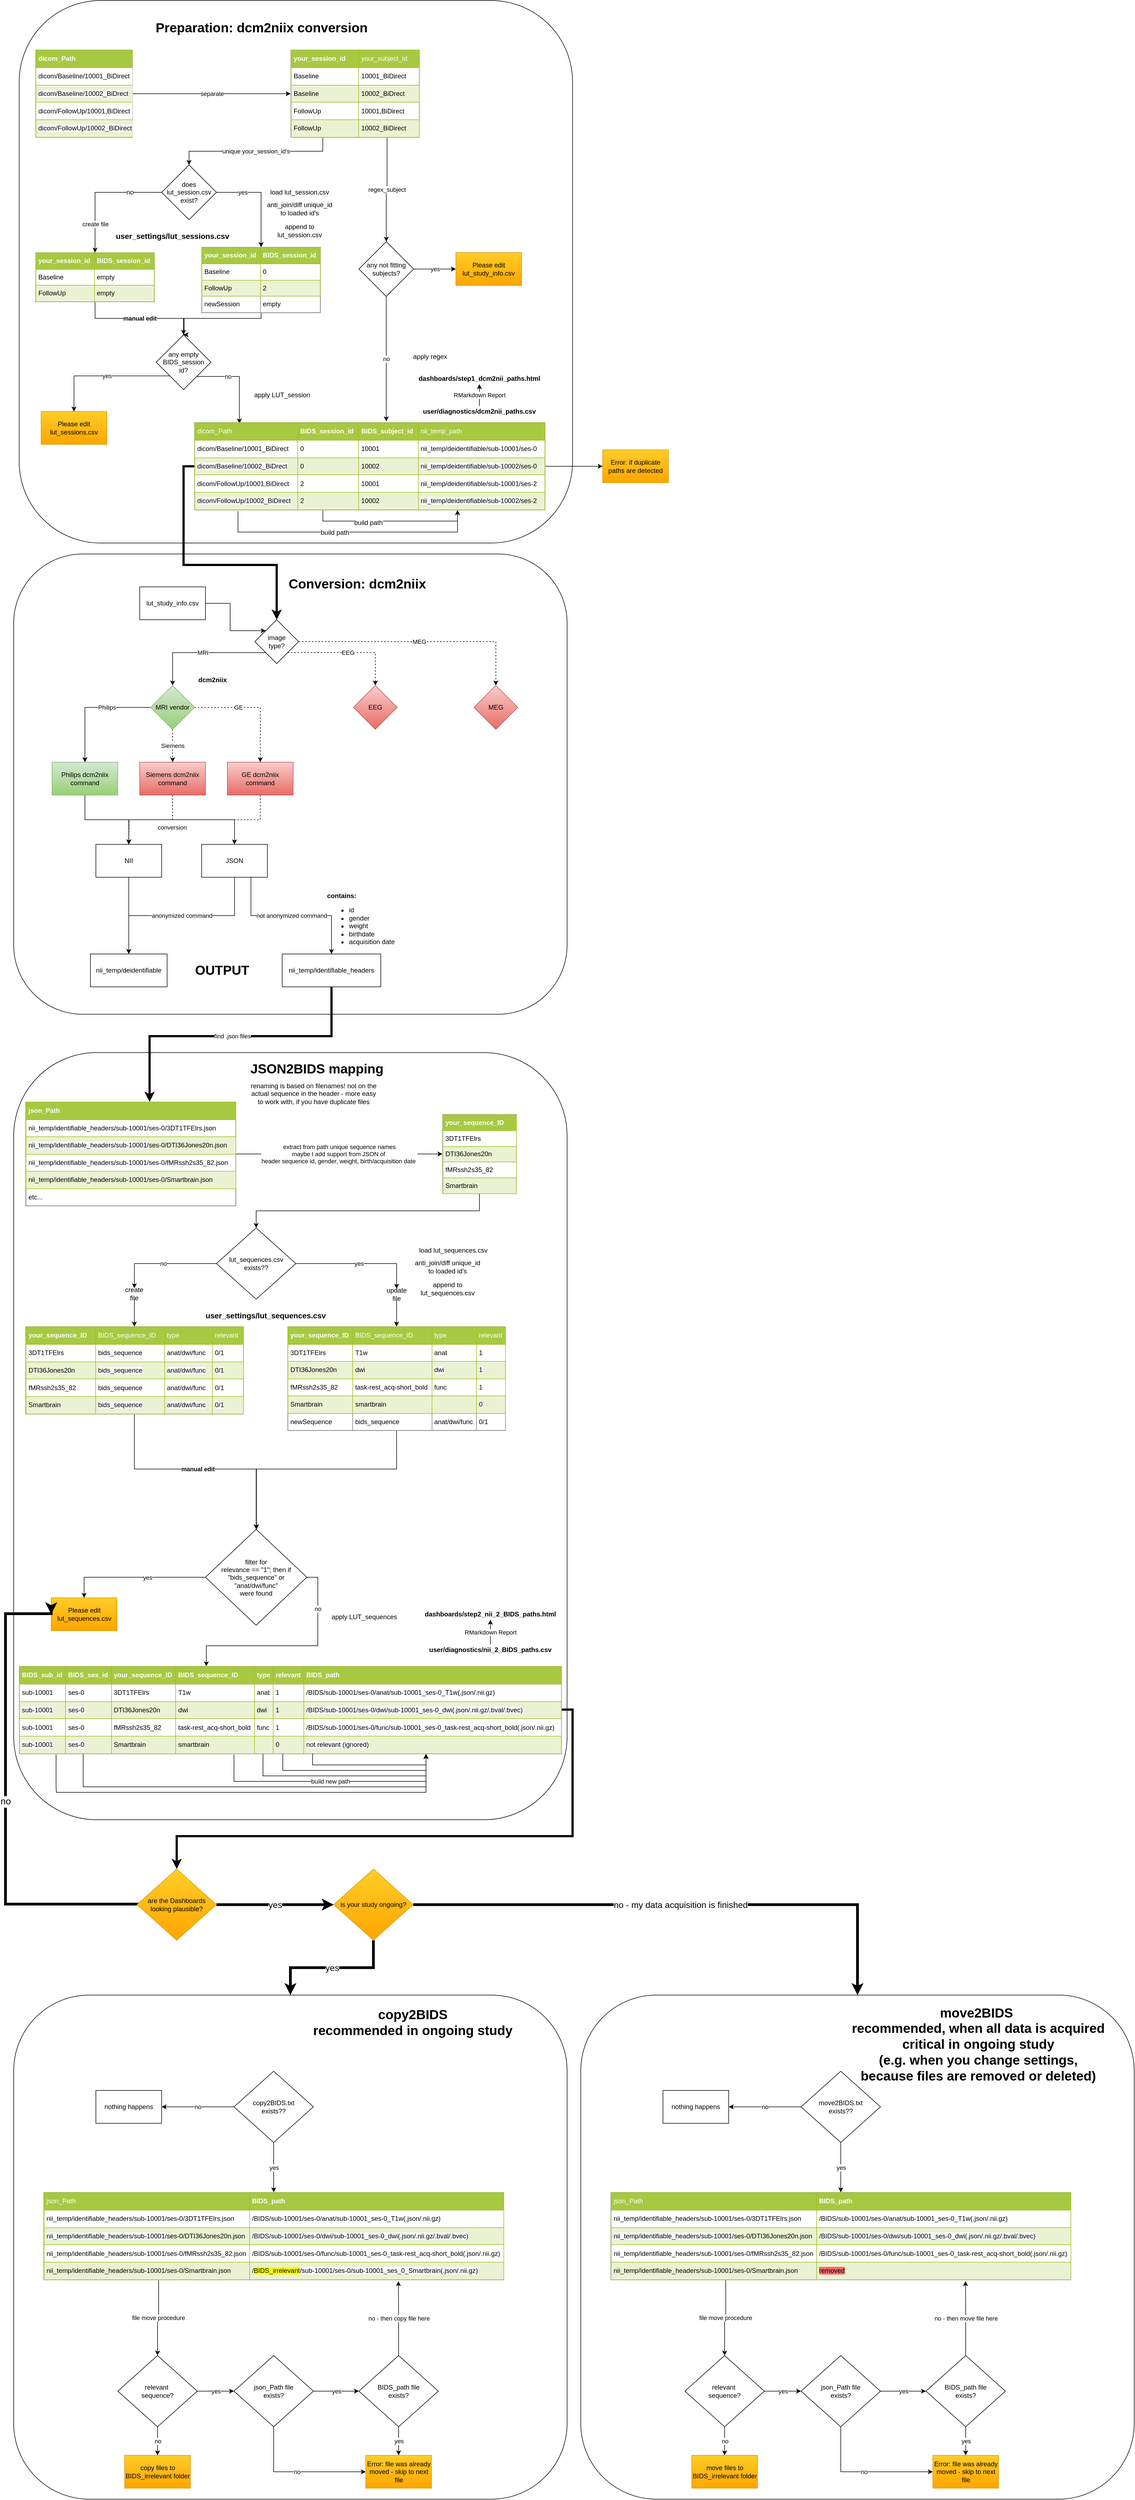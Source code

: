 <mxfile version="12.5.3" type="device"><diagram id="C5RBs43oDa-KdzZeNtuy" name="Page-1"><mxGraphModel dx="1673" dy="3297" grid="1" gridSize="10" guides="1" tooltips="1" connect="1" arrows="1" fold="1" page="1" pageScale="1" pageWidth="827" pageHeight="1169" math="0" shadow="0"><root><mxCell id="WIyWlLk6GJQsqaUBKTNV-0"/><mxCell id="WIyWlLk6GJQsqaUBKTNV-1" parent="WIyWlLk6GJQsqaUBKTNV-0"/><mxCell id="OPt3dcvUQx8Un-x1Sd4e-49" value="" style="rounded=1;whiteSpace=wrap;html=1;" parent="WIyWlLk6GJQsqaUBKTNV-1" vertex="1"><mxGeometry x="1060" y="1320" width="1010" height="920" as="geometry"/></mxCell><mxCell id="nfoBE9eOFxOJZQjf7GIF-143" value="" style="rounded=1;whiteSpace=wrap;html=1;" parent="WIyWlLk6GJQsqaUBKTNV-1" vertex="1"><mxGeometry x="25" y="1320" width="1010" height="920" as="geometry"/></mxCell><mxCell id="nfoBE9eOFxOJZQjf7GIF-88" value="" style="rounded=1;whiteSpace=wrap;html=1;" parent="WIyWlLk6GJQsqaUBKTNV-1" vertex="1"><mxGeometry x="25" y="-400" width="1010" height="1400" as="geometry"/></mxCell><mxCell id="nfoBE9eOFxOJZQjf7GIF-47" value="" style="rounded=1;whiteSpace=wrap;html=1;" parent="WIyWlLk6GJQsqaUBKTNV-1" vertex="1"><mxGeometry x="25" y="-1310" width="1010" height="840" as="geometry"/></mxCell><mxCell id="nfoBE9eOFxOJZQjf7GIF-40" value="" style="rounded=1;whiteSpace=wrap;html=1;" parent="WIyWlLk6GJQsqaUBKTNV-1" vertex="1"><mxGeometry x="35" y="-2320" width="1010" height="990" as="geometry"/></mxCell><mxCell id="nfoBE9eOFxOJZQjf7GIF-2" value="separate" style="edgeStyle=orthogonalEdgeStyle;rounded=0;orthogonalLoop=1;jettySize=auto;html=1;exitX=1;exitY=0.5;exitDx=0;exitDy=0;" parent="WIyWlLk6GJQsqaUBKTNV-1" source="nfoBE9eOFxOJZQjf7GIF-0" target="nfoBE9eOFxOJZQjf7GIF-1" edge="1"><mxGeometry relative="1" as="geometry"/></mxCell><mxCell id="nfoBE9eOFxOJZQjf7GIF-0" value="&lt;table border=&quot;1&quot; width=&quot;100%&quot; cellpadding=&quot;4&quot; style=&quot;width: 100% ; height: 100% ; border-collapse: collapse&quot;&gt;&lt;tbody&gt;&lt;tr style=&quot;background-color: #a7c942 ; color: #ffffff ; border: 1px solid #98bf21&quot;&gt;&lt;th align=&quot;left&quot;&gt;dicom_Path&lt;/th&gt;&lt;/tr&gt;&lt;tr style=&quot;border: 1px solid #98bf21&quot;&gt;&lt;td&gt;dicom/Baseline/10001_BiDirect&lt;/td&gt;&lt;/tr&gt;&lt;tr style=&quot;background-color: #eaf2d3 ; border: 1px solid #98bf21&quot;&gt;&lt;td&gt;&lt;span style=&quot;background-color: rgb(248 , 249 , 250)&quot;&gt;dicom/Baseline/10002_BiDrect&lt;/span&gt;&lt;br&gt;&lt;/td&gt;&lt;/tr&gt;&lt;tr style=&quot;border: 1px solid #98bf21&quot;&gt;&lt;td&gt;dicom/FollowUp/10001,BiDirect&lt;br&gt;&lt;/td&gt;&lt;/tr&gt;&lt;tr style=&quot;background-color: #eaf2d3 ; border: 1px solid #98bf21&quot;&gt;&lt;td&gt;&lt;span style=&quot;background-color: rgb(248 , 249 , 250)&quot;&gt;dicom/FollowUp/10002_BiDirect&lt;/span&gt;&lt;br&gt;&lt;/td&gt;&lt;/tr&gt;&lt;/tbody&gt;&lt;/table&gt;" style="text;html=1;strokeColor=#c0c0c0;fillColor=#ffffff;overflow=fill;rounded=0;" parent="WIyWlLk6GJQsqaUBKTNV-1" vertex="1"><mxGeometry x="65" y="-2230" width="177" height="160" as="geometry"/></mxCell><mxCell id="nfoBE9eOFxOJZQjf7GIF-4" value="no" style="edgeStyle=orthogonalEdgeStyle;rounded=0;orthogonalLoop=1;jettySize=auto;html=1;entryX=0.128;entryY=0.011;entryDx=0;entryDy=0;exitX=1;exitY=1;exitDx=0;exitDy=0;entryPerimeter=0;" parent="WIyWlLk6GJQsqaUBKTNV-1" source="nfoBE9eOFxOJZQjf7GIF-22" target="nfoBE9eOFxOJZQjf7GIF-3" edge="1"><mxGeometry x="-0.31" relative="1" as="geometry"><Array as="points"><mxPoint x="437" y="-1634"/></Array><mxPoint as="offset"/></mxGeometry></mxCell><mxCell id="nfoBE9eOFxOJZQjf7GIF-5" value="regex_subject" style="edgeStyle=orthogonalEdgeStyle;rounded=0;orthogonalLoop=1;jettySize=auto;html=1;exitX=0.75;exitY=1;exitDx=0;exitDy=0;entryX=0.5;entryY=0;entryDx=0;entryDy=0;" parent="WIyWlLk6GJQsqaUBKTNV-1" source="nfoBE9eOFxOJZQjf7GIF-1" target="nfoBE9eOFxOJZQjf7GIF-31" edge="1"><mxGeometry relative="1" as="geometry"><mxPoint x="464.5" y="-2030" as="targetPoint"/></mxGeometry></mxCell><mxCell id="nfoBE9eOFxOJZQjf7GIF-7" value="create file" style="edgeStyle=orthogonalEdgeStyle;rounded=0;orthogonalLoop=1;jettySize=auto;html=1;exitX=0;exitY=0.5;exitDx=0;exitDy=0;entryX=0.5;entryY=0;entryDx=0;entryDy=0;" parent="WIyWlLk6GJQsqaUBKTNV-1" source="nfoBE9eOFxOJZQjf7GIF-15" target="nfoBE9eOFxOJZQjf7GIF-6" edge="1"><mxGeometry x="0.548" relative="1" as="geometry"><mxPoint x="403" y="-1960" as="targetPoint"/><Array as="points"><mxPoint x="173" y="-1970"/></Array><mxPoint as="offset"/></mxGeometry></mxCell><mxCell id="nfoBE9eOFxOJZQjf7GIF-16" value="no" style="text;html=1;align=center;verticalAlign=middle;resizable=0;points=[];labelBackgroundColor=#ffffff;" parent="nfoBE9eOFxOJZQjf7GIF-7" vertex="1" connectable="0"><mxGeometry x="-0.5" y="4" relative="1" as="geometry"><mxPoint y="-4" as="offset"/></mxGeometry></mxCell><mxCell id="nfoBE9eOFxOJZQjf7GIF-17" value="unique your_session_id's" style="edgeStyle=orthogonalEdgeStyle;rounded=0;orthogonalLoop=1;jettySize=auto;html=1;exitX=0.25;exitY=1;exitDx=0;exitDy=0;entryX=0.5;entryY=0;entryDx=0;entryDy=0;" parent="WIyWlLk6GJQsqaUBKTNV-1" source="nfoBE9eOFxOJZQjf7GIF-1" target="nfoBE9eOFxOJZQjf7GIF-15" edge="1"><mxGeometry relative="1" as="geometry"/></mxCell><mxCell id="nfoBE9eOFxOJZQjf7GIF-1" value="&lt;table border=&quot;1&quot; width=&quot;100%&quot; cellpadding=&quot;4&quot; style=&quot;width: 100% ; height: 100% ; border-collapse: collapse&quot;&gt;&lt;tbody&gt;&lt;tr style=&quot;background-color: #a7c942 ; color: #ffffff ; border: 1px solid #98bf21&quot;&gt;&lt;th align=&quot;left&quot;&gt;your_session_id&lt;/th&gt;&lt;td&gt;your_subject_id&lt;/td&gt;&lt;/tr&gt;&lt;tr style=&quot;border: 1px solid #98bf21&quot;&gt;&lt;td&gt;Baseline&lt;/td&gt;&lt;td&gt;10001_BiDirect&lt;/td&gt;&lt;/tr&gt;&lt;tr style=&quot;background-color: #eaf2d3 ; border: 1px solid #98bf21&quot;&gt;&lt;td&gt;Baseline&lt;/td&gt;&lt;td&gt;10002_BiDrect&lt;/td&gt;&lt;/tr&gt;&lt;tr style=&quot;border: 1px solid #98bf21&quot;&gt;&lt;td&gt;FollowUp&lt;/td&gt;&lt;td&gt;10001,BiDirect&lt;/td&gt;&lt;/tr&gt;&lt;tr style=&quot;background-color: #eaf2d3 ; border: 1px solid #98bf21&quot;&gt;&lt;td&gt;FollowUp&lt;/td&gt;&lt;td&gt;10002_BiDirect&lt;/td&gt;&lt;/tr&gt;&lt;/tbody&gt;&lt;/table&gt;" style="text;html=1;strokeColor=#c0c0c0;fillColor=#ffffff;overflow=fill;rounded=0;" parent="WIyWlLk6GJQsqaUBKTNV-1" vertex="1"><mxGeometry x="530.5" y="-2230" width="234.5" height="160" as="geometry"/></mxCell><mxCell id="nfoBE9eOFxOJZQjf7GIF-50" style="edgeStyle=orthogonalEdgeStyle;rounded=0;orthogonalLoop=1;jettySize=auto;html=1;exitX=0;exitY=0.5;exitDx=0;exitDy=0;strokeWidth=4;" parent="WIyWlLk6GJQsqaUBKTNV-1" source="nfoBE9eOFxOJZQjf7GIF-3" target="nfoBE9eOFxOJZQjf7GIF-51" edge="1"><mxGeometry relative="1" as="geometry"><mxPoint x="515" y="-1120" as="targetPoint"/></mxGeometry></mxCell><mxCell id="nfoBE9eOFxOJZQjf7GIF-138" style="edgeStyle=orthogonalEdgeStyle;rounded=0;comic=0;orthogonalLoop=1;jettySize=auto;html=1;exitX=1;exitY=0.5;exitDx=0;exitDy=0;" parent="WIyWlLk6GJQsqaUBKTNV-1" source="nfoBE9eOFxOJZQjf7GIF-3" target="nfoBE9eOFxOJZQjf7GIF-137" edge="1"><mxGeometry relative="1" as="geometry"/></mxCell><mxCell id="nfoBE9eOFxOJZQjf7GIF-3" value="&lt;table border=&quot;1&quot; width=&quot;100%&quot; cellpadding=&quot;4&quot; style=&quot;width: 100% ; height: 100% ; border-collapse: collapse&quot;&gt;&lt;tbody&gt;&lt;tr style=&quot;background-color: #a7c942 ; color: #ffffff ; border: 1px solid #98bf21&quot;&gt;&lt;td&gt;dicom_Path&lt;/td&gt;&lt;th align=&quot;left&quot;&gt;BIDS_session_id&lt;/th&gt;&lt;th align=&quot;left&quot;&gt;BIDS_subject_id&lt;/th&gt;&lt;td&gt;nii_temp_path&lt;/td&gt;&lt;/tr&gt;&lt;tr style=&quot;border: 1px solid #98bf21&quot;&gt;&lt;td&gt;dicom/Baseline/10001_BiDirect&lt;br&gt;&lt;/td&gt;&lt;td&gt;0&lt;/td&gt;&lt;td&gt;10001&lt;/td&gt;&lt;td&gt;nii_temp/deidentifiable/sub-10001/ses-0&lt;/td&gt;&lt;/tr&gt;&lt;tr style=&quot;background-color: #eaf2d3 ; border: 1px solid #98bf21&quot;&gt;&lt;td&gt;&lt;span style=&quot;background-color: rgb(248 , 249 , 250)&quot;&gt;dicom/Baseline/10002_BiDrect&lt;/span&gt;&lt;br&gt;&lt;/td&gt;&lt;td&gt;0&lt;/td&gt;&lt;td&gt;10002&lt;/td&gt;&lt;td&gt;&lt;span style=&quot;background-color: rgb(248 , 249 , 250)&quot;&gt;nii_temp/deidentifiable/sub-10002&lt;/span&gt;/ses-0&lt;br&gt;&lt;/td&gt;&lt;/tr&gt;&lt;tr style=&quot;border: 1px solid #98bf21&quot;&gt;&lt;td&gt;dicom/FollowUp/10001,BiDirect&lt;br&gt;&lt;/td&gt;&lt;td&gt;2&lt;/td&gt;&lt;td&gt;10001&lt;/td&gt;&lt;td&gt;nii_temp/deidentifiable/sub-10001/ses-2&lt;br&gt;&lt;/td&gt;&lt;/tr&gt;&lt;tr style=&quot;background-color: #eaf2d3 ; border: 1px solid #98bf21&quot;&gt;&lt;td&gt;&lt;span style=&quot;background-color: rgb(248 , 249 , 250)&quot;&gt;dicom/FollowUp/10002_BiDirect&lt;/span&gt;&lt;br&gt;&lt;/td&gt;&lt;td&gt;2&lt;/td&gt;&lt;td&gt;10002&lt;/td&gt;&lt;td&gt;&lt;span style=&quot;background-color: rgb(248 , 249 , 250)&quot;&gt;nii_temp/deidentifiable/sub-10002/&lt;/span&gt;ses-2&lt;br&gt;&lt;/td&gt;&lt;/tr&gt;&lt;/tbody&gt;&lt;/table&gt;" style="text;html=1;strokeColor=#c0c0c0;fillColor=#ffffff;overflow=fill;rounded=0;" parent="WIyWlLk6GJQsqaUBKTNV-1" vertex="1"><mxGeometry x="355" y="-1550" width="640" height="160" as="geometry"/></mxCell><mxCell id="nfoBE9eOFxOJZQjf7GIF-28" value="&lt;b&gt;manual edit&lt;/b&gt;" style="edgeStyle=orthogonalEdgeStyle;rounded=0;orthogonalLoop=1;jettySize=auto;html=1;exitX=0.5;exitY=1;exitDx=0;exitDy=0;entryX=0.5;entryY=0;entryDx=0;entryDy=0;" parent="WIyWlLk6GJQsqaUBKTNV-1" source="nfoBE9eOFxOJZQjf7GIF-6" target="nfoBE9eOFxOJZQjf7GIF-22" edge="1"><mxGeometry relative="1" as="geometry"/></mxCell><mxCell id="nfoBE9eOFxOJZQjf7GIF-6" value="&lt;table border=&quot;1&quot; width=&quot;100%&quot; cellpadding=&quot;4&quot; style=&quot;width: 100% ; height: 100% ; border-collapse: collapse&quot;&gt;&lt;tbody&gt;&lt;tr style=&quot;background-color: #a7c942 ; color: #ffffff ; border: 1px solid #98bf21&quot;&gt;&lt;th align=&quot;left&quot;&gt;your_session_id&lt;/th&gt;&lt;th align=&quot;left&quot;&gt;BIDS_session_id&lt;/th&gt;&lt;/tr&gt;&lt;tr style=&quot;border: 1px solid #98bf21&quot;&gt;&lt;td&gt;&lt;span style=&quot;background-color: rgb(255 , 255 , 255)&quot;&gt;Baseline&lt;/span&gt;&lt;/td&gt;&lt;td&gt;empty&lt;/td&gt;&lt;/tr&gt;&lt;tr style=&quot;background-color: #eaf2d3 ; border: 1px solid #98bf21&quot;&gt;&lt;td&gt;FollowUp&lt;/td&gt;&lt;td&gt;empty&lt;/td&gt;&lt;/tr&gt;&lt;/tbody&gt;&lt;/table&gt;" style="text;html=1;strokeColor=#c0c0c0;fillColor=#ffffff;overflow=fill;rounded=0;" parent="WIyWlLk6GJQsqaUBKTNV-1" vertex="1"><mxGeometry x="65" y="-1860" width="217" height="90" as="geometry"/></mxCell><mxCell id="nfoBE9eOFxOJZQjf7GIF-10" value="&lt;span style=&quot;white-space: nowrap ; background-color: rgb(255 , 255 , 255)&quot;&gt;&lt;b&gt;&lt;font style=&quot;font-size: 14px&quot;&gt;user_settings/lut_sessions.csv&lt;/font&gt;&lt;/b&gt;&lt;/span&gt;" style="text;html=1;strokeColor=none;fillColor=none;align=center;verticalAlign=middle;whiteSpace=wrap;rounded=0;" parent="WIyWlLk6GJQsqaUBKTNV-1" vertex="1"><mxGeometry x="215" y="-1900" width="200" height="20" as="geometry"/></mxCell><mxCell id="nfoBE9eOFxOJZQjf7GIF-30" style="edgeStyle=orthogonalEdgeStyle;rounded=0;orthogonalLoop=1;jettySize=auto;html=1;exitX=0.5;exitY=1;exitDx=0;exitDy=0;entryX=0.5;entryY=0;entryDx=0;entryDy=0;" parent="WIyWlLk6GJQsqaUBKTNV-1" source="nfoBE9eOFxOJZQjf7GIF-14" target="nfoBE9eOFxOJZQjf7GIF-22" edge="1"><mxGeometry relative="1" as="geometry"><Array as="points"><mxPoint x="477" y="-1740"/><mxPoint x="336" y="-1740"/></Array></mxGeometry></mxCell><mxCell id="nfoBE9eOFxOJZQjf7GIF-14" value="&lt;table border=&quot;1&quot; width=&quot;100%&quot; cellpadding=&quot;4&quot; style=&quot;width: 100% ; height: 100% ; border-collapse: collapse&quot;&gt;&lt;tbody&gt;&lt;tr style=&quot;background-color: #a7c942 ; color: #ffffff ; border: 1px solid #98bf21&quot;&gt;&lt;th align=&quot;left&quot;&gt;your_session_id&lt;/th&gt;&lt;th align=&quot;left&quot;&gt;BIDS_session_id&lt;/th&gt;&lt;/tr&gt;&lt;tr style=&quot;border: 1px solid #98bf21&quot;&gt;&lt;td&gt;&lt;span style=&quot;background-color: rgb(255 , 255 , 255)&quot;&gt;Baseline&lt;/span&gt;&lt;/td&gt;&lt;td&gt;0&lt;/td&gt;&lt;/tr&gt;&lt;tr style=&quot;background-color: #eaf2d3 ; border: 1px solid #98bf21&quot;&gt;&lt;td&gt;FollowUp&lt;/td&gt;&lt;td&gt;2&lt;/td&gt;&lt;/tr&gt;&lt;tr&gt;&lt;td&gt;newSession&lt;/td&gt;&lt;td&gt;empty&lt;/td&gt;&lt;/tr&gt;&lt;/tbody&gt;&lt;/table&gt;" style="text;html=1;strokeColor=#c0c0c0;fillColor=#ffffff;overflow=fill;rounded=0;" parent="WIyWlLk6GJQsqaUBKTNV-1" vertex="1"><mxGeometry x="368" y="-1870" width="217" height="120" as="geometry"/></mxCell><mxCell id="nfoBE9eOFxOJZQjf7GIF-18" value="yes" style="edgeStyle=orthogonalEdgeStyle;rounded=0;orthogonalLoop=1;jettySize=auto;html=1;exitX=1;exitY=0.5;exitDx=0;exitDy=0;entryX=0.5;entryY=0;entryDx=0;entryDy=0;" parent="WIyWlLk6GJQsqaUBKTNV-1" source="nfoBE9eOFxOJZQjf7GIF-15" target="nfoBE9eOFxOJZQjf7GIF-14" edge="1"><mxGeometry x="-0.473" relative="1" as="geometry"><mxPoint as="offset"/></mxGeometry></mxCell><mxCell id="nfoBE9eOFxOJZQjf7GIF-15" value="does lut_session.csv exist?" style="rhombus;whiteSpace=wrap;html=1;" parent="WIyWlLk6GJQsqaUBKTNV-1" vertex="1"><mxGeometry x="295" y="-2020" width="100" height="100" as="geometry"/></mxCell><mxCell id="nfoBE9eOFxOJZQjf7GIF-19" value="load lut_session,csv" style="text;html=1;strokeColor=none;fillColor=none;align=center;verticalAlign=middle;whiteSpace=wrap;rounded=0;" parent="WIyWlLk6GJQsqaUBKTNV-1" vertex="1"><mxGeometry x="485" y="-1980" width="124" height="20" as="geometry"/></mxCell><mxCell id="nfoBE9eOFxOJZQjf7GIF-20" value="anti_join/diff unique_id to loaded id's" style="text;html=1;strokeColor=none;fillColor=none;align=center;verticalAlign=middle;whiteSpace=wrap;rounded=0;" parent="WIyWlLk6GJQsqaUBKTNV-1" vertex="1"><mxGeometry x="485" y="-1960" width="124" height="40" as="geometry"/></mxCell><mxCell id="nfoBE9eOFxOJZQjf7GIF-21" value="append to lut_session.csv" style="text;html=1;strokeColor=none;fillColor=none;align=center;verticalAlign=middle;whiteSpace=wrap;rounded=0;" parent="WIyWlLk6GJQsqaUBKTNV-1" vertex="1"><mxGeometry x="485" y="-1920" width="124" height="40" as="geometry"/></mxCell><mxCell id="nfoBE9eOFxOJZQjf7GIF-27" value="yes" style="edgeStyle=orthogonalEdgeStyle;rounded=0;orthogonalLoop=1;jettySize=auto;html=1;exitX=0;exitY=1;exitDx=0;exitDy=0;entryX=0.5;entryY=0;entryDx=0;entryDy=0;" parent="WIyWlLk6GJQsqaUBKTNV-1" source="nfoBE9eOFxOJZQjf7GIF-22" target="nfoBE9eOFxOJZQjf7GIF-26" edge="1"><mxGeometry x="-0.037" relative="1" as="geometry"><mxPoint as="offset"/></mxGeometry></mxCell><mxCell id="nfoBE9eOFxOJZQjf7GIF-22" value="any empty BIDS_session&lt;br&gt;id?" style="rhombus;whiteSpace=wrap;html=1;" parent="WIyWlLk6GJQsqaUBKTNV-1" vertex="1"><mxGeometry x="285" y="-1710" width="100" height="100" as="geometry"/></mxCell><mxCell id="nfoBE9eOFxOJZQjf7GIF-25" value="apply LUT_session" style="text;html=1;strokeColor=none;fillColor=none;align=center;verticalAlign=middle;whiteSpace=wrap;rounded=0;" parent="WIyWlLk6GJQsqaUBKTNV-1" vertex="1"><mxGeometry x="445" y="-1610" width="140" height="20" as="geometry"/></mxCell><mxCell id="nfoBE9eOFxOJZQjf7GIF-26" value="Please edit lut_sessions.csv" style="rounded=0;whiteSpace=wrap;html=1;gradientColor=#ffa500;fillColor=#ffcd28;strokeColor=#d79b00;" parent="WIyWlLk6GJQsqaUBKTNV-1" vertex="1"><mxGeometry x="75" y="-1570" width="120" height="60" as="geometry"/></mxCell><mxCell id="nfoBE9eOFxOJZQjf7GIF-33" value="no" style="edgeStyle=orthogonalEdgeStyle;rounded=0;orthogonalLoop=1;jettySize=auto;html=1;exitX=0.5;exitY=1;exitDx=0;exitDy=0;" parent="WIyWlLk6GJQsqaUBKTNV-1" source="nfoBE9eOFxOJZQjf7GIF-31" edge="1"><mxGeometry relative="1" as="geometry"><mxPoint x="705" y="-1552" as="targetPoint"/><Array as="points"><mxPoint x="705" y="-1552"/></Array></mxGeometry></mxCell><mxCell id="nfoBE9eOFxOJZQjf7GIF-36" value="yes" style="edgeStyle=orthogonalEdgeStyle;rounded=0;orthogonalLoop=1;jettySize=auto;html=1;exitX=1;exitY=0.5;exitDx=0;exitDy=0;" parent="WIyWlLk6GJQsqaUBKTNV-1" source="nfoBE9eOFxOJZQjf7GIF-31" target="nfoBE9eOFxOJZQjf7GIF-35" edge="1"><mxGeometry relative="1" as="geometry"/></mxCell><mxCell id="nfoBE9eOFxOJZQjf7GIF-31" value="any not fitting subjects?" style="rhombus;whiteSpace=wrap;html=1;" parent="WIyWlLk6GJQsqaUBKTNV-1" vertex="1"><mxGeometry x="655" y="-1880" width="100" height="100" as="geometry"/></mxCell><mxCell id="nfoBE9eOFxOJZQjf7GIF-35" value="Please edit lut_study_info.csv" style="rounded=0;whiteSpace=wrap;html=1;gradientColor=#ffa500;fillColor=#ffcd28;strokeColor=#d79b00;" parent="WIyWlLk6GJQsqaUBKTNV-1" vertex="1"><mxGeometry x="832" y="-1860" width="120" height="60" as="geometry"/></mxCell><mxCell id="nfoBE9eOFxOJZQjf7GIF-41" value="Preparation: dcm2niix conversion" style="text;strokeColor=none;fillColor=none;html=1;fontSize=24;fontStyle=1;verticalAlign=middle;align=center;" parent="WIyWlLk6GJQsqaUBKTNV-1" vertex="1"><mxGeometry x="427" y="-2290" width="100" height="40" as="geometry"/></mxCell><mxCell id="nfoBE9eOFxOJZQjf7GIF-42" value="apply regex" style="text;html=1;strokeColor=none;fillColor=none;align=center;verticalAlign=middle;whiteSpace=wrap;rounded=0;" parent="WIyWlLk6GJQsqaUBKTNV-1" vertex="1"><mxGeometry x="715" y="-1680" width="140" height="20" as="geometry"/></mxCell><mxCell id="nfoBE9eOFxOJZQjf7GIF-43" style="edgeStyle=orthogonalEdgeStyle;rounded=0;orthogonalLoop=1;jettySize=auto;html=1;exitX=0.366;exitY=1.004;exitDx=0;exitDy=0;entryX=0.75;entryY=1;entryDx=0;entryDy=0;exitPerimeter=0;" parent="WIyWlLk6GJQsqaUBKTNV-1" source="nfoBE9eOFxOJZQjf7GIF-3" target="nfoBE9eOFxOJZQjf7GIF-3" edge="1"><mxGeometry relative="1" as="geometry"/></mxCell><mxCell id="nfoBE9eOFxOJZQjf7GIF-46" value="build path" style="text;html=1;align=center;verticalAlign=middle;resizable=0;points=[];labelBackgroundColor=#ffffff;" parent="nfoBE9eOFxOJZQjf7GIF-43" vertex="1" connectable="0"><mxGeometry x="-0.285" y="-3" relative="1" as="geometry"><mxPoint as="offset"/></mxGeometry></mxCell><mxCell id="nfoBE9eOFxOJZQjf7GIF-44" style="edgeStyle=orthogonalEdgeStyle;rounded=0;orthogonalLoop=1;jettySize=auto;html=1;entryX=0.75;entryY=1;entryDx=0;entryDy=0;exitX=0.124;exitY=1.012;exitDx=0;exitDy=0;exitPerimeter=0;" parent="WIyWlLk6GJQsqaUBKTNV-1" source="nfoBE9eOFxOJZQjf7GIF-3" target="nfoBE9eOFxOJZQjf7GIF-3" edge="1"><mxGeometry relative="1" as="geometry"><Array as="points"><mxPoint x="604" y="-1350"/><mxPoint x="883" y="-1350"/></Array></mxGeometry></mxCell><mxCell id="nfoBE9eOFxOJZQjf7GIF-45" value="build path" style="text;html=1;align=center;verticalAlign=middle;resizable=0;points=[];labelBackgroundColor=#ffffff;" parent="nfoBE9eOFxOJZQjf7GIF-44" vertex="1" connectable="0"><mxGeometry x="-0.103" y="-1" relative="1" as="geometry"><mxPoint as="offset"/></mxGeometry></mxCell><mxCell id="nfoBE9eOFxOJZQjf7GIF-48" value="Conversion: dcm2niix&amp;nbsp;" style="text;strokeColor=none;fillColor=none;html=1;fontSize=24;fontStyle=1;verticalAlign=middle;align=center;" parent="WIyWlLk6GJQsqaUBKTNV-1" vertex="1"><mxGeometry x="525" y="-1280" width="260" height="50" as="geometry"/></mxCell><mxCell id="nfoBE9eOFxOJZQjf7GIF-58" value="MRI" style="edgeStyle=orthogonalEdgeStyle;rounded=0;orthogonalLoop=1;jettySize=auto;html=1;exitX=0;exitY=1;exitDx=0;exitDy=0;entryX=0.5;entryY=0;entryDx=0;entryDy=0;" parent="WIyWlLk6GJQsqaUBKTNV-1" source="nfoBE9eOFxOJZQjf7GIF-51" target="nfoBE9eOFxOJZQjf7GIF-55" edge="1"><mxGeometry relative="1" as="geometry"/></mxCell><mxCell id="nfoBE9eOFxOJZQjf7GIF-59" value="EEG" style="edgeStyle=orthogonalEdgeStyle;rounded=0;orthogonalLoop=1;jettySize=auto;html=1;exitX=1;exitY=1;exitDx=0;exitDy=0;dashed=1;" parent="WIyWlLk6GJQsqaUBKTNV-1" source="nfoBE9eOFxOJZQjf7GIF-51" target="nfoBE9eOFxOJZQjf7GIF-56" edge="1"><mxGeometry relative="1" as="geometry"/></mxCell><mxCell id="nfoBE9eOFxOJZQjf7GIF-60" value="MEG" style="edgeStyle=orthogonalEdgeStyle;rounded=0;orthogonalLoop=1;jettySize=auto;html=1;exitX=1;exitY=0.5;exitDx=0;exitDy=0;dashed=1;" parent="WIyWlLk6GJQsqaUBKTNV-1" source="nfoBE9eOFxOJZQjf7GIF-51" target="nfoBE9eOFxOJZQjf7GIF-57" edge="1"><mxGeometry relative="1" as="geometry"/></mxCell><mxCell id="nfoBE9eOFxOJZQjf7GIF-51" value="image&lt;br&gt;type?" style="rhombus;whiteSpace=wrap;html=1;" parent="WIyWlLk6GJQsqaUBKTNV-1" vertex="1"><mxGeometry x="465" y="-1190" width="80" height="80" as="geometry"/></mxCell><mxCell id="nfoBE9eOFxOJZQjf7GIF-69" style="edgeStyle=orthogonalEdgeStyle;rounded=0;orthogonalLoop=1;jettySize=auto;html=1;exitX=0.5;exitY=1;exitDx=0;exitDy=0;" parent="WIyWlLk6GJQsqaUBKTNV-1" source="nfoBE9eOFxOJZQjf7GIF-52" target="nfoBE9eOFxOJZQjf7GIF-67" edge="1"><mxGeometry relative="1" as="geometry"/></mxCell><mxCell id="nfoBE9eOFxOJZQjf7GIF-72" style="edgeStyle=orthogonalEdgeStyle;rounded=0;orthogonalLoop=1;jettySize=auto;html=1;exitX=0.5;exitY=1;exitDx=0;exitDy=0;" parent="WIyWlLk6GJQsqaUBKTNV-1" source="nfoBE9eOFxOJZQjf7GIF-52" target="nfoBE9eOFxOJZQjf7GIF-68" edge="1"><mxGeometry relative="1" as="geometry"/></mxCell><mxCell id="nfoBE9eOFxOJZQjf7GIF-52" value="Philips dcm2niix command" style="rounded=0;whiteSpace=wrap;html=1;gradientColor=#97d077;fillColor=#d5e8d4;strokeColor=#82b366;" parent="WIyWlLk6GJQsqaUBKTNV-1" vertex="1"><mxGeometry x="95" y="-930" width="120" height="60" as="geometry"/></mxCell><mxCell id="nfoBE9eOFxOJZQjf7GIF-71" value="conversion" style="edgeStyle=orthogonalEdgeStyle;rounded=0;orthogonalLoop=1;jettySize=auto;html=1;exitX=0.5;exitY=1;exitDx=0;exitDy=0;dashed=1;" parent="WIyWlLk6GJQsqaUBKTNV-1" source="nfoBE9eOFxOJZQjf7GIF-53" edge="1"><mxGeometry x="0.249" y="14" relative="1" as="geometry"><mxPoint x="235" y="-780" as="targetPoint"/><mxPoint as="offset"/></mxGeometry></mxCell><mxCell id="nfoBE9eOFxOJZQjf7GIF-53" value="GE dcm2niix command" style="rounded=0;whiteSpace=wrap;html=1;gradientColor=#ea6b66;fillColor=#f8cecc;strokeColor=#b85450;" parent="WIyWlLk6GJQsqaUBKTNV-1" vertex="1"><mxGeometry x="415" y="-930" width="120" height="60" as="geometry"/></mxCell><mxCell id="nfoBE9eOFxOJZQjf7GIF-70" style="edgeStyle=orthogonalEdgeStyle;orthogonalLoop=1;jettySize=auto;html=1;exitX=0.5;exitY=1;exitDx=0;exitDy=0;comic=0;rounded=0;dashed=1;" parent="WIyWlLk6GJQsqaUBKTNV-1" source="nfoBE9eOFxOJZQjf7GIF-54" edge="1"><mxGeometry relative="1" as="geometry"><mxPoint x="235" y="-780" as="targetPoint"/></mxGeometry></mxCell><mxCell id="nfoBE9eOFxOJZQjf7GIF-54" value="Siemens dcm2niix command" style="rounded=0;whiteSpace=wrap;html=1;gradientColor=#ea6b66;fillColor=#f8cecc;strokeColor=#b85450;" parent="WIyWlLk6GJQsqaUBKTNV-1" vertex="1"><mxGeometry x="255" y="-930" width="120" height="60" as="geometry"/></mxCell><mxCell id="nfoBE9eOFxOJZQjf7GIF-61" value="Philips" style="edgeStyle=orthogonalEdgeStyle;rounded=0;orthogonalLoop=1;jettySize=auto;html=1;exitX=0;exitY=0.5;exitDx=0;exitDy=0;entryX=0.5;entryY=0;entryDx=0;entryDy=0;" parent="WIyWlLk6GJQsqaUBKTNV-1" source="nfoBE9eOFxOJZQjf7GIF-55" target="nfoBE9eOFxOJZQjf7GIF-52" edge="1"><mxGeometry x="-0.273" relative="1" as="geometry"><mxPoint as="offset"/></mxGeometry></mxCell><mxCell id="nfoBE9eOFxOJZQjf7GIF-62" value="Siemens" style="edgeStyle=orthogonalEdgeStyle;rounded=0;orthogonalLoop=1;jettySize=auto;html=1;exitX=0.5;exitY=1;exitDx=0;exitDy=0;entryX=0.5;entryY=0;entryDx=0;entryDy=0;dashed=1;" parent="WIyWlLk6GJQsqaUBKTNV-1" source="nfoBE9eOFxOJZQjf7GIF-55" target="nfoBE9eOFxOJZQjf7GIF-54" edge="1"><mxGeometry relative="1" as="geometry"/></mxCell><mxCell id="nfoBE9eOFxOJZQjf7GIF-63" value="GE" style="edgeStyle=orthogonalEdgeStyle;rounded=0;orthogonalLoop=1;jettySize=auto;html=1;exitX=1;exitY=0.5;exitDx=0;exitDy=0;dashed=1;" parent="WIyWlLk6GJQsqaUBKTNV-1" source="nfoBE9eOFxOJZQjf7GIF-55" target="nfoBE9eOFxOJZQjf7GIF-53" edge="1"><mxGeometry x="-0.276" relative="1" as="geometry"><mxPoint as="offset"/></mxGeometry></mxCell><mxCell id="nfoBE9eOFxOJZQjf7GIF-55" value="MRI vendor" style="rhombus;whiteSpace=wrap;html=1;gradientColor=#97d077;fillColor=#d5e8d4;strokeColor=#82b366;" parent="WIyWlLk6GJQsqaUBKTNV-1" vertex="1"><mxGeometry x="275" y="-1070" width="80" height="80" as="geometry"/></mxCell><mxCell id="nfoBE9eOFxOJZQjf7GIF-56" value="EEG" style="rhombus;whiteSpace=wrap;html=1;fillColor=#f8cecc;strokeColor=#b85450;gradientColor=#ea6b66;" parent="WIyWlLk6GJQsqaUBKTNV-1" vertex="1"><mxGeometry x="645" y="-1070" width="80" height="80" as="geometry"/></mxCell><mxCell id="nfoBE9eOFxOJZQjf7GIF-57" value="MEG" style="rhombus;whiteSpace=wrap;html=1;fillColor=#f8cecc;strokeColor=#b85450;gradientColor=#ea6b66;" parent="WIyWlLk6GJQsqaUBKTNV-1" vertex="1"><mxGeometry x="865" y="-1070" width="80" height="80" as="geometry"/></mxCell><mxCell id="nfoBE9eOFxOJZQjf7GIF-65" style="edgeStyle=orthogonalEdgeStyle;rounded=0;orthogonalLoop=1;jettySize=auto;html=1;exitX=1;exitY=0.5;exitDx=0;exitDy=0;entryX=0;entryY=0;entryDx=0;entryDy=0;" parent="WIyWlLk6GJQsqaUBKTNV-1" source="nfoBE9eOFxOJZQjf7GIF-64" target="nfoBE9eOFxOJZQjf7GIF-51" edge="1"><mxGeometry relative="1" as="geometry"/></mxCell><mxCell id="nfoBE9eOFxOJZQjf7GIF-64" value="lut_study_info.csv" style="rounded=0;whiteSpace=wrap;html=1;" parent="WIyWlLk6GJQsqaUBKTNV-1" vertex="1"><mxGeometry x="255" y="-1250" width="120" height="60" as="geometry"/></mxCell><mxCell id="nfoBE9eOFxOJZQjf7GIF-66" value="&lt;b&gt;dcm2niix&lt;/b&gt;" style="text;html=1;strokeColor=none;fillColor=none;align=center;verticalAlign=middle;whiteSpace=wrap;rounded=0;" parent="WIyWlLk6GJQsqaUBKTNV-1" vertex="1"><mxGeometry x="368" y="-1090" width="40" height="20" as="geometry"/></mxCell><mxCell id="nfoBE9eOFxOJZQjf7GIF-78" style="edgeStyle=orthogonalEdgeStyle;rounded=0;orthogonalLoop=1;jettySize=auto;html=1;exitX=0.5;exitY=1;exitDx=0;exitDy=0;entryX=0.5;entryY=0;entryDx=0;entryDy=0;" parent="WIyWlLk6GJQsqaUBKTNV-1" source="nfoBE9eOFxOJZQjf7GIF-67" target="nfoBE9eOFxOJZQjf7GIF-74" edge="1"><mxGeometry relative="1" as="geometry"/></mxCell><mxCell id="nfoBE9eOFxOJZQjf7GIF-67" value="NII" style="rounded=0;whiteSpace=wrap;html=1;" parent="WIyWlLk6GJQsqaUBKTNV-1" vertex="1"><mxGeometry x="175" y="-780" width="120" height="60" as="geometry"/></mxCell><mxCell id="nfoBE9eOFxOJZQjf7GIF-76" value="not anonymized command" style="edgeStyle=orthogonalEdgeStyle;rounded=0;orthogonalLoop=1;jettySize=auto;html=1;exitX=0.75;exitY=1;exitDx=0;exitDy=0;entryX=0.5;entryY=0;entryDx=0;entryDy=0;" parent="WIyWlLk6GJQsqaUBKTNV-1" source="nfoBE9eOFxOJZQjf7GIF-68" target="nfoBE9eOFxOJZQjf7GIF-75" edge="1"><mxGeometry relative="1" as="geometry"/></mxCell><mxCell id="nfoBE9eOFxOJZQjf7GIF-77" value="anonymized command" style="edgeStyle=orthogonalEdgeStyle;rounded=0;orthogonalLoop=1;jettySize=auto;html=1;exitX=0.5;exitY=1;exitDx=0;exitDy=0;entryX=0.5;entryY=0;entryDx=0;entryDy=0;" parent="WIyWlLk6GJQsqaUBKTNV-1" source="nfoBE9eOFxOJZQjf7GIF-68" target="nfoBE9eOFxOJZQjf7GIF-74" edge="1"><mxGeometry relative="1" as="geometry"/></mxCell><mxCell id="nfoBE9eOFxOJZQjf7GIF-68" value="JSON" style="rounded=0;whiteSpace=wrap;html=1;" parent="WIyWlLk6GJQsqaUBKTNV-1" vertex="1"><mxGeometry x="368" y="-780" width="120" height="60" as="geometry"/></mxCell><mxCell id="nfoBE9eOFxOJZQjf7GIF-74" value="nii_temp/deidentifiable" style="rounded=0;whiteSpace=wrap;html=1;" parent="WIyWlLk6GJQsqaUBKTNV-1" vertex="1"><mxGeometry x="165" y="-580" width="140" height="60" as="geometry"/></mxCell><mxCell id="nfoBE9eOFxOJZQjf7GIF-93" value="find .json files" style="edgeStyle=orthogonalEdgeStyle;rounded=0;comic=0;orthogonalLoop=1;jettySize=auto;html=1;exitX=0.5;exitY=1;exitDx=0;exitDy=0;strokeWidth=4;" parent="WIyWlLk6GJQsqaUBKTNV-1" source="nfoBE9eOFxOJZQjf7GIF-75" target="nfoBE9eOFxOJZQjf7GIF-92" edge="1"><mxGeometry relative="1" as="geometry"><Array as="points"><mxPoint x="605" y="-430"/><mxPoint x="273" y="-430"/></Array></mxGeometry></mxCell><mxCell id="nfoBE9eOFxOJZQjf7GIF-75" value="nii_temp/identifiable_headers" style="rounded=0;whiteSpace=wrap;html=1;" parent="WIyWlLk6GJQsqaUBKTNV-1" vertex="1"><mxGeometry x="515" y="-580" width="180" height="60" as="geometry"/></mxCell><mxCell id="nfoBE9eOFxOJZQjf7GIF-80" value="&lt;b&gt;contains:&lt;/b&gt;&lt;br&gt;&lt;ul&gt;&lt;li&gt;id&lt;/li&gt;&lt;li&gt;gender&lt;/li&gt;&lt;li&gt;weight&lt;/li&gt;&lt;li&gt;birthdate&lt;/li&gt;&lt;li&gt;acquisition date&lt;/li&gt;&lt;/ul&gt;" style="text;html=1;" parent="WIyWlLk6GJQsqaUBKTNV-1" vertex="1"><mxGeometry x="595" y="-700" width="130" height="120" as="geometry"/></mxCell><mxCell id="nfoBE9eOFxOJZQjf7GIF-81" value="dashboards/step1_dcm2nii_paths.html" style="text;html=1;strokeColor=none;fillColor=none;align=center;verticalAlign=middle;whiteSpace=wrap;rounded=0;fontStyle=1" parent="WIyWlLk6GJQsqaUBKTNV-1" vertex="1"><mxGeometry x="735" y="-1640" width="280" height="20" as="geometry"/></mxCell><mxCell id="nfoBE9eOFxOJZQjf7GIF-87" value="RMarkdown Report" style="edgeStyle=orthogonalEdgeStyle;rounded=0;orthogonalLoop=1;jettySize=auto;html=1;exitX=0.5;exitY=0;exitDx=0;exitDy=0;" parent="WIyWlLk6GJQsqaUBKTNV-1" source="nfoBE9eOFxOJZQjf7GIF-86" target="nfoBE9eOFxOJZQjf7GIF-81" edge="1"><mxGeometry relative="1" as="geometry"/></mxCell><mxCell id="nfoBE9eOFxOJZQjf7GIF-86" value="user/diagnostics/dcm2nii_paths.csv" style="text;html=1;strokeColor=none;fillColor=none;align=center;verticalAlign=middle;whiteSpace=wrap;rounded=0;fontStyle=1" parent="WIyWlLk6GJQsqaUBKTNV-1" vertex="1"><mxGeometry x="735" y="-1580" width="280" height="20" as="geometry"/></mxCell><mxCell id="nfoBE9eOFxOJZQjf7GIF-89" value="JSON2BIDS mapping" style="text;strokeColor=none;fillColor=none;html=1;fontSize=24;fontStyle=1;verticalAlign=middle;align=center;" parent="WIyWlLk6GJQsqaUBKTNV-1" vertex="1"><mxGeometry x="455" y="-390" width="245" height="40" as="geometry"/></mxCell><mxCell id="nfoBE9eOFxOJZQjf7GIF-90" value="OUTPUT" style="text;strokeColor=none;fillColor=none;html=1;fontSize=24;fontStyle=1;verticalAlign=middle;align=center;" parent="WIyWlLk6GJQsqaUBKTNV-1" vertex="1"><mxGeometry x="355" y="-570" width="100" height="40" as="geometry"/></mxCell><mxCell id="nfoBE9eOFxOJZQjf7GIF-95" value="extract from path unique sequence names&lt;br&gt;maybe I add support from JSON of&amp;nbsp;&lt;br&gt;header sequence id, gender, weight, birth/acquisition date&amp;nbsp;" style="edgeStyle=orthogonalEdgeStyle;rounded=0;comic=0;orthogonalLoop=1;jettySize=auto;html=1;" parent="WIyWlLk6GJQsqaUBKTNV-1" source="nfoBE9eOFxOJZQjf7GIF-92" target="nfoBE9eOFxOJZQjf7GIF-100" edge="1"><mxGeometry relative="1" as="geometry"><mxPoint x="510" y="-225" as="targetPoint"/></mxGeometry></mxCell><mxCell id="nfoBE9eOFxOJZQjf7GIF-92" value="&lt;table border=&quot;1&quot; width=&quot;100%&quot; cellpadding=&quot;4&quot; style=&quot;width: 100% ; height: 100% ; border-collapse: collapse&quot;&gt;&lt;tbody&gt;&lt;tr style=&quot;background-color: #a7c942 ; color: #ffffff ; border: 1px solid #98bf21&quot;&gt;&lt;th align=&quot;left&quot;&gt;json_Path&lt;/th&gt;&lt;/tr&gt;&lt;tr style=&quot;border: 1px solid #98bf21&quot;&gt;&lt;td&gt;nii_temp/identifiable_headers/sub-10001/ses-0/3DT1TFElrs.json&lt;/td&gt;&lt;/tr&gt;&lt;tr style=&quot;background-color: #eaf2d3 ; border: 1px solid #98bf21&quot;&gt;&lt;td&gt;&lt;span style=&quot;background-color: rgb(248 , 249 , 250)&quot;&gt;nii_temp/identifiable_headers/sub-10001/&lt;/span&gt;ses-0/DTI36Jones20n.json&lt;span style=&quot;background-color: rgb(248 , 249 , 250)&quot;&gt;&lt;br&gt;&lt;/span&gt;&lt;/td&gt;&lt;/tr&gt;&lt;tr style=&quot;border: 1px solid #98bf21&quot;&gt;&lt;td&gt;nii_temp/identifiable_headers/sub-10001/&lt;span style=&quot;background-color: rgb(255 , 255 , 255)&quot;&gt;ses-0/fMRssh2s35_82.json&lt;/span&gt;&lt;/td&gt;&lt;/tr&gt;&lt;tr style=&quot;background-color: #eaf2d3 ; border: 1px solid #98bf21&quot;&gt;&lt;td&gt;nii_temp/identifiable_headers/sub-10001/ses-0/Smartbrain.json&lt;span style=&quot;background-color: rgb(248 , 249 , 250)&quot;&gt;&lt;br&gt;&lt;/span&gt;&lt;/td&gt;&lt;/tr&gt;&lt;tr&gt;&lt;td&gt;etc...&lt;/td&gt;&lt;/tr&gt;&lt;/tbody&gt;&lt;/table&gt;" style="text;html=1;strokeColor=#c0c0c0;fillColor=#ffffff;overflow=fill;rounded=0;" parent="WIyWlLk6GJQsqaUBKTNV-1" vertex="1"><mxGeometry x="46.5" y="-310" width="383.5" height="190" as="geometry"/></mxCell><mxCell id="nfoBE9eOFxOJZQjf7GIF-146" style="edgeStyle=orthogonalEdgeStyle;rounded=0;comic=0;orthogonalLoop=1;jettySize=auto;html=1;exitX=0.068;exitY=1.006;exitDx=0;exitDy=0;exitPerimeter=0;entryX=0.75;entryY=1;entryDx=0;entryDy=0;" parent="WIyWlLk6GJQsqaUBKTNV-1" source="nfoBE9eOFxOJZQjf7GIF-96" target="nfoBE9eOFxOJZQjf7GIF-96" edge="1"><mxGeometry relative="1" as="geometry"><mxPoint x="770" y="880" as="targetPoint"/><Array as="points"><mxPoint x="103" y="940"/><mxPoint x="103" y="950"/><mxPoint x="778" y="950"/></Array></mxGeometry></mxCell><mxCell id="nfoBE9eOFxOJZQjf7GIF-148" style="edgeStyle=orthogonalEdgeStyle;rounded=0;comic=0;orthogonalLoop=1;jettySize=auto;html=1;exitX=0.118;exitY=0.994;exitDx=0;exitDy=0;exitPerimeter=0;entryX=0.75;entryY=1;entryDx=0;entryDy=0;" parent="WIyWlLk6GJQsqaUBKTNV-1" source="nfoBE9eOFxOJZQjf7GIF-96" target="nfoBE9eOFxOJZQjf7GIF-96" edge="1"><mxGeometry relative="1" as="geometry"><mxPoint x="770" y="880" as="targetPoint"/><Array as="points"><mxPoint x="152" y="940"/><mxPoint x="778" y="940"/></Array></mxGeometry></mxCell><mxCell id="nfoBE9eOFxOJZQjf7GIF-156" style="edgeStyle=orthogonalEdgeStyle;rounded=0;comic=0;orthogonalLoop=1;jettySize=auto;html=1;exitX=1;exitY=0.5;exitDx=0;exitDy=0;strokeWidth=4;entryX=0.5;entryY=0;entryDx=0;entryDy=0;" parent="WIyWlLk6GJQsqaUBKTNV-1" source="nfoBE9eOFxOJZQjf7GIF-96" target="OPt3dcvUQx8Un-x1Sd4e-69" edge="1"><mxGeometry relative="1" as="geometry"><Array as="points"><mxPoint x="1045" y="799"/><mxPoint x="1045" y="1030"/><mxPoint x="322" y="1030"/></Array></mxGeometry></mxCell><mxCell id="nfoBE9eOFxOJZQjf7GIF-96" value="&lt;table border=&quot;1&quot; width=&quot;100%&quot; cellpadding=&quot;4&quot; style=&quot;width: 100% ; height: 100% ; border-collapse: collapse&quot;&gt;&lt;tbody&gt;&lt;tr style=&quot;background-color: #a7c942 ; color: #ffffff ; border: 1px solid #98bf21&quot;&gt;&lt;th align=&quot;left&quot;&gt;BIDS_sub_id&lt;/th&gt;&lt;th align=&quot;left&quot;&gt;BIDS_ses_id&lt;/th&gt;&lt;th align=&quot;left&quot;&gt;your_sequence_ID&lt;/th&gt;&lt;td&gt;&lt;b&gt;BIDS_sequence_ID&lt;/b&gt;&lt;/td&gt;&lt;td&gt;&lt;b&gt;type&lt;/b&gt;&lt;/td&gt;&lt;td&gt;&lt;b&gt;relevant&lt;/b&gt;&lt;br&gt;&lt;/td&gt;&lt;td&gt;&lt;b&gt;BIDS_path&lt;/b&gt;&lt;/td&gt;&lt;/tr&gt;&lt;tr style=&quot;border: 1px solid #98bf21&quot;&gt;&lt;td&gt;sub-10001&lt;/td&gt;&lt;td&gt;ses-0&lt;/td&gt;&lt;td&gt;3DT1TFElrs&lt;br&gt;&lt;/td&gt;&lt;td&gt;T1w&lt;/td&gt;&lt;td&gt;anat&lt;/td&gt;&lt;td&gt;1&lt;/td&gt;&lt;td&gt;/BIDS/sub-10001/ses-0/anat/sub-10001_ses-0_T1w(.json/.nii.gz)&lt;/td&gt;&lt;/tr&gt;&lt;tr style=&quot;background-color: #eaf2d3 ; border: 1px solid #98bf21&quot;&gt;&lt;td&gt;&lt;span style=&quot;background-color: rgb(248 , 249 , 250)&quot;&gt;sub-10001&lt;/span&gt;&lt;br&gt;&lt;/td&gt;&lt;td&gt;&lt;span style=&quot;background-color: rgb(248 , 249 , 250)&quot;&gt;ses-0&lt;/span&gt;&lt;/td&gt;&lt;td&gt;DTI36Jones20n&lt;/td&gt;&lt;td&gt;dwi&lt;/td&gt;&lt;td&gt;dwi&lt;/td&gt;&lt;td&gt;1&lt;/td&gt;&lt;td&gt;&lt;span style=&quot;background-color: rgb(248 , 249 , 250)&quot;&gt;/BIDS/sub-10001/ses-0/dwi/sub-10001_ses-0_dwi(.json/.nii.gz/.bval/.bvec)&lt;/span&gt;&lt;br&gt;&lt;/td&gt;&lt;/tr&gt;&lt;tr style=&quot;border: 1px solid #98bf21&quot;&gt;&lt;td&gt;sub-10001&lt;br&gt;&lt;/td&gt;&lt;td&gt;ses-0&lt;br&gt;&lt;/td&gt;&lt;td&gt;fMRssh2s35_82&lt;/td&gt;&lt;td&gt;task-rest_acq-short_bold&lt;/td&gt;&lt;td&gt;func&lt;/td&gt;&lt;td&gt;1&lt;/td&gt;&lt;td&gt;/BIDS/sub-10001/ses-0/func/sub-10001_ses-0_task-rest_acq-short_bold(.json/.nii.gz)&lt;br&gt;&lt;/td&gt;&lt;/tr&gt;&lt;tr style=&quot;background-color: #eaf2d3 ; border: 1px solid #98bf21&quot;&gt;&lt;td&gt;&lt;span style=&quot;background-color: rgb(248 , 249 , 250)&quot;&gt;sub-10001&lt;/span&gt;&lt;br&gt;&lt;/td&gt;&lt;td&gt;&lt;span style=&quot;background-color: rgb(248 , 249 , 250)&quot;&gt;ses-0&lt;/span&gt;&lt;br&gt;&lt;/td&gt;&lt;td&gt;Smartbrain&lt;/td&gt;&lt;td&gt;smartbrain&lt;/td&gt;&lt;td&gt;&lt;br&gt;&lt;/td&gt;&lt;td&gt;0&lt;/td&gt;&lt;td&gt;&lt;span style=&quot;background-color: rgb(248 , 249 , 250)&quot;&gt;not relevant (ignored)&lt;/span&gt;&lt;/td&gt;&lt;/tr&gt;&lt;/tbody&gt;&lt;/table&gt;" style="text;html=1;strokeColor=#c0c0c0;fillColor=#ffffff;overflow=fill;rounded=0;" parent="WIyWlLk6GJQsqaUBKTNV-1" vertex="1"><mxGeometry x="35" y="720" width="990" height="160" as="geometry"/></mxCell><mxCell id="nfoBE9eOFxOJZQjf7GIF-102" style="edgeStyle=orthogonalEdgeStyle;rounded=0;comic=0;orthogonalLoop=1;jettySize=auto;html=1;exitX=0.5;exitY=1;exitDx=0;exitDy=0;" parent="WIyWlLk6GJQsqaUBKTNV-1" source="nfoBE9eOFxOJZQjf7GIF-100" target="nfoBE9eOFxOJZQjf7GIF-101" edge="1"><mxGeometry relative="1" as="geometry"/></mxCell><mxCell id="nfoBE9eOFxOJZQjf7GIF-100" value="&lt;table border=&quot;1&quot; width=&quot;100%&quot; cellpadding=&quot;4&quot; style=&quot;width: 100% ; height: 100% ; border-collapse: collapse&quot;&gt;&lt;tbody&gt;&lt;tr style=&quot;background-color: #a7c942 ; color: #ffffff ; border: 1px solid #98bf21&quot;&gt;&lt;th align=&quot;left&quot;&gt;your_sequence_ID&lt;/th&gt;&lt;/tr&gt;&lt;tr style=&quot;border: 1px solid #98bf21&quot;&gt;&lt;td&gt;3DT1TFElrs&lt;/td&gt;&lt;/tr&gt;&lt;tr style=&quot;background-color: #eaf2d3 ; border: 1px solid #98bf21&quot;&gt;&lt;td&gt;DTI36Jones20n&lt;/td&gt;&lt;/tr&gt;&lt;tr style=&quot;border: 1px solid #98bf21&quot;&gt;&lt;td&gt;fMRssh2s35_82&lt;/td&gt;&lt;/tr&gt;&lt;tr style=&quot;background-color: #eaf2d3 ; border: 1px solid #98bf21&quot;&gt;&lt;td&gt;Smartbrain&lt;/td&gt;&lt;/tr&gt;&lt;/tbody&gt;&lt;/table&gt;" style="text;html=1;strokeColor=#c0c0c0;fillColor=#ffffff;overflow=fill;rounded=0;" parent="WIyWlLk6GJQsqaUBKTNV-1" vertex="1"><mxGeometry x="807.5" y="-287.5" width="135" height="145" as="geometry"/></mxCell><mxCell id="nfoBE9eOFxOJZQjf7GIF-114" value="yes" style="edgeStyle=orthogonalEdgeStyle;rounded=0;comic=0;orthogonalLoop=1;jettySize=auto;html=1;exitX=1;exitY=0.5;exitDx=0;exitDy=0;entryX=0.5;entryY=0;entryDx=0;entryDy=0;" parent="WIyWlLk6GJQsqaUBKTNV-1" source="nfoBE9eOFxOJZQjf7GIF-101" target="nfoBE9eOFxOJZQjf7GIF-115" edge="1"><mxGeometry relative="1" as="geometry"/></mxCell><mxCell id="nfoBE9eOFxOJZQjf7GIF-101" value="lut_sequences.csv&lt;br&gt;exists??" style="rhombus;whiteSpace=wrap;html=1;" parent="WIyWlLk6GJQsqaUBKTNV-1" vertex="1"><mxGeometry x="395" y="-80" width="145" height="130" as="geometry"/></mxCell><mxCell id="nfoBE9eOFxOJZQjf7GIF-119" value="&lt;b&gt;manual edit&lt;/b&gt;" style="edgeStyle=orthogonalEdgeStyle;rounded=0;comic=0;orthogonalLoop=1;jettySize=auto;html=1;exitX=0.5;exitY=1;exitDx=0;exitDy=0;entryX=0.5;entryY=0;entryDx=0;entryDy=0;" parent="WIyWlLk6GJQsqaUBKTNV-1" source="nfoBE9eOFxOJZQjf7GIF-105" target="nfoBE9eOFxOJZQjf7GIF-117" edge="1"><mxGeometry relative="1" as="geometry"><mxPoint x="470" y="310" as="targetPoint"/><Array as="points"><mxPoint x="245" y="360"/><mxPoint x="468" y="360"/></Array></mxGeometry></mxCell><mxCell id="nfoBE9eOFxOJZQjf7GIF-105" value="&lt;table border=&quot;1&quot; width=&quot;100%&quot; cellpadding=&quot;4&quot; style=&quot;width: 100% ; height: 100% ; border-collapse: collapse&quot;&gt;&lt;tbody&gt;&lt;tr style=&quot;background-color: #a7c942 ; color: #ffffff ; border: 1px solid #98bf21&quot;&gt;&lt;th align=&quot;left&quot;&gt;your_sequence_ID&lt;/th&gt;&lt;td&gt;BIDS_sequence_ID&lt;/td&gt;&lt;td&gt;type&lt;/td&gt;&lt;td&gt;relevant&lt;/td&gt;&lt;/tr&gt;&lt;tr style=&quot;border: 1px solid #98bf21&quot;&gt;&lt;td&gt;3DT1TFElrs&lt;/td&gt;&lt;td&gt;bids_sequence&lt;/td&gt;&lt;td&gt;anat/dwi/func&lt;/td&gt;&lt;td&gt;0/1&lt;br&gt;&lt;/td&gt;&lt;/tr&gt;&lt;tr style=&quot;background-color: #eaf2d3 ; border: 1px solid #98bf21&quot;&gt;&lt;td&gt;DTI36Jones20n&lt;/td&gt;&lt;td&gt;&lt;span style=&quot;background-color: rgb(248 , 249 , 250)&quot;&gt;bids_sequence&lt;/span&gt;&lt;br&gt;&lt;/td&gt;&lt;td&gt;&lt;span style=&quot;background-color: rgb(248 , 249 , 250)&quot;&gt;anat/dwi/func&lt;/span&gt;&lt;br&gt;&lt;/td&gt;&lt;td&gt;&lt;span style=&quot;background-color: rgb(248 , 249 , 250)&quot;&gt;0/1&lt;/span&gt;&lt;br&gt;&lt;/td&gt;&lt;/tr&gt;&lt;tr style=&quot;border: 1px solid #98bf21&quot;&gt;&lt;td&gt;fMRssh2s35_82&lt;/td&gt;&lt;td&gt;bids_sequence&lt;br&gt;&lt;/td&gt;&lt;td&gt;anat/dwi/func&lt;br&gt;&lt;/td&gt;&lt;td&gt;0/1&lt;br&gt;&lt;/td&gt;&lt;/tr&gt;&lt;tr style=&quot;background-color: #eaf2d3 ; border: 1px solid #98bf21&quot;&gt;&lt;td&gt;Smartbrain&lt;/td&gt;&lt;td&gt;&lt;span style=&quot;background-color: rgb(248 , 249 , 250)&quot;&gt;bids_sequence&lt;/span&gt;&lt;br&gt;&lt;/td&gt;&lt;td&gt;&lt;span style=&quot;background-color: rgb(248 , 249 , 250)&quot;&gt;anat/dwi/func&lt;/span&gt;&lt;br&gt;&lt;/td&gt;&lt;td&gt;&lt;span style=&quot;background-color: rgb(248 , 249 , 250)&quot;&gt;0/1&lt;/span&gt;&lt;br&gt;&lt;/td&gt;&lt;/tr&gt;&lt;/tbody&gt;&lt;/table&gt;" style="text;html=1;strokeColor=#c0c0c0;fillColor=#ffffff;overflow=fill;rounded=0;" parent="WIyWlLk6GJQsqaUBKTNV-1" vertex="1"><mxGeometry x="46.5" y="100" width="397.5" height="160" as="geometry"/></mxCell><mxCell id="nfoBE9eOFxOJZQjf7GIF-109" style="edgeStyle=orthogonalEdgeStyle;rounded=0;comic=0;orthogonalLoop=1;jettySize=auto;html=1;exitX=0.5;exitY=1;exitDx=0;exitDy=0;" parent="WIyWlLk6GJQsqaUBKTNV-1" source="nfoBE9eOFxOJZQjf7GIF-107" target="nfoBE9eOFxOJZQjf7GIF-105" edge="1"><mxGeometry relative="1" as="geometry"/></mxCell><mxCell id="nfoBE9eOFxOJZQjf7GIF-107" value="create file" style="text;html=1;strokeColor=none;fillColor=none;align=center;verticalAlign=middle;whiteSpace=wrap;rounded=0;" parent="WIyWlLk6GJQsqaUBKTNV-1" vertex="1"><mxGeometry x="225.25" y="30" width="40" height="20" as="geometry"/></mxCell><mxCell id="nfoBE9eOFxOJZQjf7GIF-108" value="no" style="edgeStyle=orthogonalEdgeStyle;rounded=0;comic=0;orthogonalLoop=1;jettySize=auto;html=1;exitX=0;exitY=0.5;exitDx=0;exitDy=0;entryX=0.5;entryY=0;entryDx=0;entryDy=0;" parent="WIyWlLk6GJQsqaUBKTNV-1" source="nfoBE9eOFxOJZQjf7GIF-101" target="nfoBE9eOFxOJZQjf7GIF-107" edge="1"><mxGeometry relative="1" as="geometry"><mxPoint x="432.5" y="5" as="sourcePoint"/><mxPoint x="187.5" y="60" as="targetPoint"/><Array as="points"><mxPoint x="245" y="-15"/></Array></mxGeometry></mxCell><mxCell id="nfoBE9eOFxOJZQjf7GIF-118" style="edgeStyle=orthogonalEdgeStyle;rounded=0;comic=0;orthogonalLoop=1;jettySize=auto;html=1;exitX=0.5;exitY=1;exitDx=0;exitDy=0;" parent="WIyWlLk6GJQsqaUBKTNV-1" source="nfoBE9eOFxOJZQjf7GIF-113" target="nfoBE9eOFxOJZQjf7GIF-117" edge="1"><mxGeometry relative="1" as="geometry"><Array as="points"><mxPoint x="724" y="360"/><mxPoint x="468" y="360"/></Array></mxGeometry></mxCell><mxCell id="nfoBE9eOFxOJZQjf7GIF-113" value="&lt;table border=&quot;1&quot; width=&quot;100%&quot; cellpadding=&quot;4&quot; style=&quot;width: 100% ; height: 100% ; border-collapse: collapse&quot;&gt;&lt;tbody&gt;&lt;tr style=&quot;background-color: #a7c942 ; color: #ffffff ; border: 1px solid #98bf21&quot;&gt;&lt;th align=&quot;left&quot;&gt;your_sequence_ID&lt;/th&gt;&lt;td&gt;BIDS_sequence_ID&lt;/td&gt;&lt;td&gt;type&lt;/td&gt;&lt;td&gt;relevant&lt;/td&gt;&lt;/tr&gt;&lt;tr style=&quot;border: 1px solid #98bf21&quot;&gt;&lt;td&gt;3DT1TFElrs&lt;/td&gt;&lt;td&gt;T1w&lt;/td&gt;&lt;td&gt;anat&lt;/td&gt;&lt;td&gt;1&lt;br&gt;&lt;/td&gt;&lt;/tr&gt;&lt;tr style=&quot;background-color: #eaf2d3 ; border: 1px solid #98bf21&quot;&gt;&lt;td&gt;DTI36Jones20n&lt;/td&gt;&lt;td&gt;dwi&lt;/td&gt;&lt;td&gt;&lt;span style=&quot;background-color: rgb(248 , 249 , 250)&quot;&gt;dwi&lt;/span&gt;&lt;br&gt;&lt;/td&gt;&lt;td&gt;&lt;span style=&quot;background-color: rgb(248 , 249 , 250)&quot;&gt;1&lt;/span&gt;&lt;br&gt;&lt;/td&gt;&lt;/tr&gt;&lt;tr style=&quot;border: 1px solid #98bf21&quot;&gt;&lt;td&gt;fMRssh2s35_82&lt;/td&gt;&lt;td&gt;task-rest_acq-short_bold&lt;/td&gt;&lt;td&gt;func&lt;br&gt;&lt;/td&gt;&lt;td&gt;1&lt;br&gt;&lt;/td&gt;&lt;/tr&gt;&lt;tr style=&quot;background-color: #eaf2d3 ; border: 1px solid #98bf21&quot;&gt;&lt;td&gt;Smartbrain&lt;/td&gt;&lt;td&gt;smartbrain&lt;/td&gt;&lt;td&gt;&lt;br&gt;&lt;/td&gt;&lt;td&gt;&lt;span style=&quot;background-color: rgb(248 , 249 , 250)&quot;&gt;0&lt;/span&gt;&lt;br&gt;&lt;/td&gt;&lt;/tr&gt;&lt;tr&gt;&lt;td&gt;newSequence&lt;/td&gt;&lt;td&gt;bids_sequence&lt;/td&gt;&lt;td&gt;anat/dwi/func&lt;/td&gt;&lt;td&gt;0/1&lt;/td&gt;&lt;/tr&gt;&lt;/tbody&gt;&lt;/table&gt;" style="text;html=1;strokeColor=#c0c0c0;fillColor=#ffffff;overflow=fill;rounded=0;" parent="WIyWlLk6GJQsqaUBKTNV-1" vertex="1"><mxGeometry x="525" y="100" width="397.5" height="190" as="geometry"/></mxCell><mxCell id="nfoBE9eOFxOJZQjf7GIF-116" style="edgeStyle=orthogonalEdgeStyle;rounded=0;comic=0;orthogonalLoop=1;jettySize=auto;html=1;exitX=0.5;exitY=1;exitDx=0;exitDy=0;" parent="WIyWlLk6GJQsqaUBKTNV-1" source="nfoBE9eOFxOJZQjf7GIF-115" target="nfoBE9eOFxOJZQjf7GIF-113" edge="1"><mxGeometry relative="1" as="geometry"/></mxCell><mxCell id="nfoBE9eOFxOJZQjf7GIF-115" value="update&lt;br&gt;file" style="text;html=1;strokeColor=none;fillColor=none;align=center;verticalAlign=middle;whiteSpace=wrap;rounded=0;" parent="WIyWlLk6GJQsqaUBKTNV-1" vertex="1"><mxGeometry x="705.75" y="31" width="36.25" height="20" as="geometry"/></mxCell><mxCell id="nfoBE9eOFxOJZQjf7GIF-128" value="yes" style="edgeStyle=orthogonalEdgeStyle;rounded=0;comic=0;orthogonalLoop=1;jettySize=auto;html=1;exitX=0;exitY=0.5;exitDx=0;exitDy=0;entryX=0.5;entryY=0;entryDx=0;entryDy=0;" parent="WIyWlLk6GJQsqaUBKTNV-1" source="nfoBE9eOFxOJZQjf7GIF-117" target="nfoBE9eOFxOJZQjf7GIF-127" edge="1"><mxGeometry x="-0.183" relative="1" as="geometry"><mxPoint as="offset"/></mxGeometry></mxCell><mxCell id="nfoBE9eOFxOJZQjf7GIF-131" value="no" style="edgeStyle=orthogonalEdgeStyle;rounded=0;comic=0;orthogonalLoop=1;jettySize=auto;html=1;exitX=1;exitY=0.5;exitDx=0;exitDy=0;entryX=0.345;entryY=0;entryDx=0;entryDy=0;entryPerimeter=0;" parent="WIyWlLk6GJQsqaUBKTNV-1" source="nfoBE9eOFxOJZQjf7GIF-117" target="nfoBE9eOFxOJZQjf7GIF-96" edge="1"><mxGeometry x="-0.602" relative="1" as="geometry"><mxPoint as="offset"/></mxGeometry></mxCell><mxCell id="nfoBE9eOFxOJZQjf7GIF-117" value="filter for&lt;br&gt;relevance == &quot;1&quot;; then if&lt;br&gt;&quot;bids_sequence&quot; or &quot;anat/dwi/func&quot; &lt;br&gt;were found" style="rhombus;whiteSpace=wrap;html=1;" parent="WIyWlLk6GJQsqaUBKTNV-1" vertex="1"><mxGeometry x="375" y="470" width="185" height="175" as="geometry"/></mxCell><mxCell id="nfoBE9eOFxOJZQjf7GIF-122" value="load lut_sequences.csv" style="text;html=1;strokeColor=none;fillColor=none;align=center;verticalAlign=middle;whiteSpace=wrap;rounded=0;" parent="WIyWlLk6GJQsqaUBKTNV-1" vertex="1"><mxGeometry x="755" y="-49" width="145" height="20" as="geometry"/></mxCell><mxCell id="nfoBE9eOFxOJZQjf7GIF-123" value="anti_join/diff unique_id to loaded id's" style="text;html=1;strokeColor=none;fillColor=none;align=center;verticalAlign=middle;whiteSpace=wrap;rounded=0;" parent="WIyWlLk6GJQsqaUBKTNV-1" vertex="1"><mxGeometry x="755" y="-29" width="124" height="40" as="geometry"/></mxCell><mxCell id="nfoBE9eOFxOJZQjf7GIF-124" value="append to lut_sequences.csv" style="text;html=1;strokeColor=none;fillColor=none;align=center;verticalAlign=middle;whiteSpace=wrap;rounded=0;" parent="WIyWlLk6GJQsqaUBKTNV-1" vertex="1"><mxGeometry x="755" y="11" width="124" height="40" as="geometry"/></mxCell><mxCell id="nfoBE9eOFxOJZQjf7GIF-127" value="Please edit lut_sequences.csv" style="rounded=0;whiteSpace=wrap;html=1;gradientColor=#ffa500;fillColor=#ffcd28;strokeColor=#d79b00;" parent="WIyWlLk6GJQsqaUBKTNV-1" vertex="1"><mxGeometry x="93.5" y="595" width="120" height="60" as="geometry"/></mxCell><mxCell id="nfoBE9eOFxOJZQjf7GIF-132" value="apply LUT_sequences" style="text;html=1;strokeColor=none;fillColor=none;align=center;verticalAlign=middle;whiteSpace=wrap;rounded=0;" parent="WIyWlLk6GJQsqaUBKTNV-1" vertex="1"><mxGeometry x="595" y="620" width="140" height="20" as="geometry"/></mxCell><mxCell id="nfoBE9eOFxOJZQjf7GIF-135" value="&lt;span style=&quot;white-space: nowrap ; background-color: rgb(255 , 255 , 255)&quot;&gt;&lt;b&gt;&lt;font style=&quot;font-size: 14px&quot;&gt;user_settings/lut_sequences.csv&lt;/font&gt;&lt;/b&gt;&lt;/span&gt;" style="text;html=1;strokeColor=none;fillColor=none;align=center;verticalAlign=middle;whiteSpace=wrap;rounded=0;" parent="WIyWlLk6GJQsqaUBKTNV-1" vertex="1"><mxGeometry x="385" y="70" width="200" height="20" as="geometry"/></mxCell><mxCell id="nfoBE9eOFxOJZQjf7GIF-137" value="Error: if duplicate paths are detected" style="rounded=0;whiteSpace=wrap;html=1;gradientColor=#ffa500;fillColor=#ffcd28;strokeColor=#d79b00;" parent="WIyWlLk6GJQsqaUBKTNV-1" vertex="1"><mxGeometry x="1100" y="-1500" width="120" height="60" as="geometry"/></mxCell><mxCell id="nfoBE9eOFxOJZQjf7GIF-139" value="renaming is based on filenames! not on the actual sequence in the header - more easy to work with, if you have duplicate files" style="text;html=1;strokeColor=none;fillColor=none;align=center;verticalAlign=middle;whiteSpace=wrap;rounded=0;" parent="WIyWlLk6GJQsqaUBKTNV-1" vertex="1"><mxGeometry x="455" y="-350" width="235" height="50" as="geometry"/></mxCell><mxCell id="nfoBE9eOFxOJZQjf7GIF-140" value="dashboards/step2_nii_2_BIDS_paths.html" style="text;html=1;strokeColor=none;fillColor=none;align=center;verticalAlign=middle;whiteSpace=wrap;rounded=0;fontStyle=1" parent="WIyWlLk6GJQsqaUBKTNV-1" vertex="1"><mxGeometry x="755" y="615" width="280" height="20" as="geometry"/></mxCell><mxCell id="nfoBE9eOFxOJZQjf7GIF-141" value="RMarkdown Report" style="edgeStyle=orthogonalEdgeStyle;rounded=0;orthogonalLoop=1;jettySize=auto;html=1;exitX=0.5;exitY=0;exitDx=0;exitDy=0;" parent="WIyWlLk6GJQsqaUBKTNV-1" source="nfoBE9eOFxOJZQjf7GIF-142" target="nfoBE9eOFxOJZQjf7GIF-140" edge="1"><mxGeometry relative="1" as="geometry"/></mxCell><mxCell id="nfoBE9eOFxOJZQjf7GIF-142" value="user/diagnostics/nii_2_BIDS_paths.csv" style="text;html=1;strokeColor=none;fillColor=none;align=center;verticalAlign=middle;whiteSpace=wrap;rounded=0;fontStyle=1" parent="WIyWlLk6GJQsqaUBKTNV-1" vertex="1"><mxGeometry x="755" y="680" width="280" height="20" as="geometry"/></mxCell><mxCell id="nfoBE9eOFxOJZQjf7GIF-144" style="edgeStyle=orthogonalEdgeStyle;rounded=0;comic=0;orthogonalLoop=1;jettySize=auto;html=1;exitX=0.486;exitY=1;exitDx=0;exitDy=0;entryX=0.75;entryY=1;entryDx=0;entryDy=0;exitPerimeter=0;" parent="WIyWlLk6GJQsqaUBKTNV-1" source="nfoBE9eOFxOJZQjf7GIF-96" target="nfoBE9eOFxOJZQjf7GIF-96" edge="1"><mxGeometry relative="1" as="geometry"><Array as="points"><mxPoint x="516" y="910"/><mxPoint x="778" y="910"/></Array></mxGeometry></mxCell><mxCell id="nfoBE9eOFxOJZQjf7GIF-145" value="build new path" style="edgeStyle=orthogonalEdgeStyle;rounded=0;comic=0;orthogonalLoop=1;jettySize=auto;html=1;exitX=0.396;exitY=1.006;exitDx=0;exitDy=0;entryX=0.75;entryY=1;entryDx=0;entryDy=0;exitPerimeter=0;" parent="WIyWlLk6GJQsqaUBKTNV-1" source="nfoBE9eOFxOJZQjf7GIF-96" target="nfoBE9eOFxOJZQjf7GIF-96" edge="1"><mxGeometry relative="1" as="geometry"><Array as="points"><mxPoint x="427" y="930"/><mxPoint x="778" y="930"/></Array></mxGeometry></mxCell><mxCell id="nfoBE9eOFxOJZQjf7GIF-149" style="edgeStyle=orthogonalEdgeStyle;rounded=0;comic=0;orthogonalLoop=1;jettySize=auto;html=1;exitX=0.541;exitY=0.995;exitDx=0;exitDy=0;exitPerimeter=0;entryX=0.75;entryY=1;entryDx=0;entryDy=0;" parent="WIyWlLk6GJQsqaUBKTNV-1" source="nfoBE9eOFxOJZQjf7GIF-96" target="nfoBE9eOFxOJZQjf7GIF-96" edge="1"><mxGeometry relative="1" as="geometry"><mxPoint x="760" y="879" as="targetPoint"/><Array as="points"><mxPoint x="571" y="900"/><mxPoint x="778" y="900"/></Array></mxGeometry></mxCell><mxCell id="nfoBE9eOFxOJZQjf7GIF-152" value="copy2BIDS &lt;br&gt;recommended in ongoing study" style="text;strokeColor=none;fillColor=none;html=1;fontSize=24;fontStyle=1;verticalAlign=middle;align=center;" parent="WIyWlLk6GJQsqaUBKTNV-1" vertex="1"><mxGeometry x="545" y="1330" width="415" height="80" as="geometry"/></mxCell><mxCell id="OPt3dcvUQx8Un-x1Sd4e-10" value="no" style="edgeStyle=orthogonalEdgeStyle;rounded=0;orthogonalLoop=1;jettySize=auto;html=1;exitX=0;exitY=0.5;exitDx=0;exitDy=0;" parent="WIyWlLk6GJQsqaUBKTNV-1" source="nfoBE9eOFxOJZQjf7GIF-154" target="OPt3dcvUQx8Un-x1Sd4e-9" edge="1"><mxGeometry relative="1" as="geometry"/></mxCell><mxCell id="OPt3dcvUQx8Un-x1Sd4e-11" value="yes" style="edgeStyle=orthogonalEdgeStyle;rounded=0;orthogonalLoop=1;jettySize=auto;html=1;exitX=0.5;exitY=1;exitDx=0;exitDy=0;" parent="WIyWlLk6GJQsqaUBKTNV-1" source="nfoBE9eOFxOJZQjf7GIF-154" target="nfoBE9eOFxOJZQjf7GIF-157" edge="1"><mxGeometry relative="1" as="geometry"/></mxCell><mxCell id="nfoBE9eOFxOJZQjf7GIF-154" value="copy2BIDS.txt&lt;br&gt;exists??" style="rhombus;whiteSpace=wrap;html=1;" parent="WIyWlLk6GJQsqaUBKTNV-1" vertex="1"><mxGeometry x="427" y="1459" width="145" height="130" as="geometry"/></mxCell><mxCell id="OPt3dcvUQx8Un-x1Sd4e-26" value="file move procedure" style="edgeStyle=orthogonalEdgeStyle;rounded=0;orthogonalLoop=1;jettySize=auto;html=1;exitX=0.25;exitY=1;exitDx=0;exitDy=0;entryX=0.5;entryY=0;entryDx=0;entryDy=0;strokeWidth=1;" parent="WIyWlLk6GJQsqaUBKTNV-1" source="nfoBE9eOFxOJZQjf7GIF-157" target="OPt3dcvUQx8Un-x1Sd4e-25" edge="1"><mxGeometry relative="1" as="geometry"><Array as="points"><mxPoint x="289" y="1909"/><mxPoint x="287" y="1909"/></Array></mxGeometry></mxCell><mxCell id="nfoBE9eOFxOJZQjf7GIF-157" value="&lt;table border=&quot;1&quot; width=&quot;100%&quot; cellpadding=&quot;4&quot; style=&quot;width: 100% ; height: 100% ; border-collapse: collapse&quot;&gt;&lt;tbody&gt;&lt;tr style=&quot;background-color: #a7c942 ; color: #ffffff ; border: 1px solid #98bf21&quot;&gt;&lt;td&gt;json_Path&lt;/td&gt;&lt;td&gt;&lt;b&gt;BIDS_path&lt;/b&gt;&lt;/td&gt;&lt;/tr&gt;&lt;tr style=&quot;border: 1px solid #98bf21&quot;&gt;&lt;td&gt;nii_temp/identifiable_headers/sub-10001/ses-0/3DT1TFElrs.json&lt;br&gt;&lt;/td&gt;&lt;td&gt;/BIDS/sub-10001/ses-0/anat/sub-10001_ses-0_T1w(.json/.nii.gz)&lt;/td&gt;&lt;/tr&gt;&lt;tr style=&quot;background-color: #eaf2d3 ; border: 1px solid #98bf21&quot;&gt;&lt;td&gt;&lt;span style=&quot;background-color: rgb(248 , 249 , 250)&quot;&gt;nii_temp/identifiable_headers/sub-10001/&lt;/span&gt;ses-0/DTI36Jones20n.json&lt;br&gt;&lt;/td&gt;&lt;td&gt;&lt;span style=&quot;background-color: rgb(248 , 249 , 250)&quot;&gt;/BIDS/sub-10001/ses-0/dwi/sub-10001_ses-0_dwi(.json/.nii.gz/.bval/.bvec)&lt;/span&gt;&lt;br&gt;&lt;/td&gt;&lt;/tr&gt;&lt;tr style=&quot;border: 1px solid #98bf21&quot;&gt;&lt;td&gt;nii_temp/identifiable_headers/sub-10001/&lt;span style=&quot;background-color: rgb(255 , 255 , 255)&quot;&gt;ses-0/fMRssh2s35_82.json&lt;/span&gt;&lt;br&gt;&lt;/td&gt;&lt;td&gt;/BIDS/sub-10001/ses-0/func/sub-10001_ses-0_task-rest_acq-short_bold(.json/.nii.gz)&lt;br&gt;&lt;/td&gt;&lt;/tr&gt;&lt;tr style=&quot;background-color: #eaf2d3 ; border: 1px solid #98bf21&quot;&gt;&lt;td&gt;nii_temp/identifiable_headers/sub-10001/ses-0/Smartbrain.json&lt;br&gt;&lt;/td&gt;&lt;td&gt;&lt;span style=&quot;background-color: rgb(248 , 249 , 250)&quot;&gt;/&lt;/span&gt;&lt;span style=&quot;background-color: rgb(255 , 255 , 0)&quot;&gt;BIDS_irrelevant&lt;/span&gt;&lt;span style=&quot;background-color: rgb(248 , 249 , 250)&quot;&gt;/sub-10001/ses-0/sub-10001_ses_0_Smartbrain(.json/.nii.gz)&lt;/span&gt;&lt;/td&gt;&lt;/tr&gt;&lt;/tbody&gt;&lt;/table&gt;" style="text;html=1;strokeColor=#c0c0c0;fillColor=#ffffff;overflow=fill;rounded=0;" parent="WIyWlLk6GJQsqaUBKTNV-1" vertex="1"><mxGeometry x="79.5" y="1680" width="840" height="160" as="geometry"/></mxCell><mxCell id="OPt3dcvUQx8Un-x1Sd4e-9" value="nothing happens" style="rounded=0;whiteSpace=wrap;html=1;" parent="WIyWlLk6GJQsqaUBKTNV-1" vertex="1"><mxGeometry x="175" y="1494" width="120" height="60" as="geometry"/></mxCell><mxCell id="OPt3dcvUQx8Un-x1Sd4e-17" value="no" style="edgeStyle=orthogonalEdgeStyle;rounded=0;orthogonalLoop=1;jettySize=auto;html=1;exitX=0.5;exitY=1;exitDx=0;exitDy=0;entryX=0;entryY=0.5;entryDx=0;entryDy=0;" parent="WIyWlLk6GJQsqaUBKTNV-1" source="OPt3dcvUQx8Un-x1Sd4e-14" target="OPt3dcvUQx8Un-x1Sd4e-21" edge="1"><mxGeometry relative="1" as="geometry"><mxPoint x="499.5" y="2170" as="targetPoint"/></mxGeometry></mxCell><mxCell id="OPt3dcvUQx8Un-x1Sd4e-19" value="yes" style="edgeStyle=orthogonalEdgeStyle;rounded=0;orthogonalLoop=1;jettySize=auto;html=1;exitX=1;exitY=0.5;exitDx=0;exitDy=0;entryX=0;entryY=0.5;entryDx=0;entryDy=0;" parent="WIyWlLk6GJQsqaUBKTNV-1" source="OPt3dcvUQx8Un-x1Sd4e-14" target="OPt3dcvUQx8Un-x1Sd4e-18" edge="1"><mxGeometry relative="1" as="geometry"/></mxCell><mxCell id="OPt3dcvUQx8Un-x1Sd4e-14" value="json_Path file &lt;br&gt;exists?" style="rhombus;whiteSpace=wrap;html=1;" parent="WIyWlLk6GJQsqaUBKTNV-1" vertex="1"><mxGeometry x="427" y="1977.83" width="145" height="130" as="geometry"/></mxCell><mxCell id="OPt3dcvUQx8Un-x1Sd4e-20" value="no - then copy file here" style="edgeStyle=orthogonalEdgeStyle;rounded=0;orthogonalLoop=1;jettySize=auto;html=1;exitX=0.5;exitY=0;exitDx=0;exitDy=0;entryX=0.771;entryY=1.013;entryDx=0;entryDy=0;entryPerimeter=0;" parent="WIyWlLk6GJQsqaUBKTNV-1" source="OPt3dcvUQx8Un-x1Sd4e-18" target="nfoBE9eOFxOJZQjf7GIF-157" edge="1"><mxGeometry relative="1" as="geometry"/></mxCell><mxCell id="OPt3dcvUQx8Un-x1Sd4e-22" value="yes" style="edgeStyle=orthogonalEdgeStyle;rounded=0;orthogonalLoop=1;jettySize=auto;html=1;exitX=0.5;exitY=1;exitDx=0;exitDy=0;" parent="WIyWlLk6GJQsqaUBKTNV-1" source="OPt3dcvUQx8Un-x1Sd4e-18" target="OPt3dcvUQx8Un-x1Sd4e-21" edge="1"><mxGeometry relative="1" as="geometry"/></mxCell><mxCell id="OPt3dcvUQx8Un-x1Sd4e-18" value="BIDS_path file &lt;br&gt;exists?" style="rhombus;whiteSpace=wrap;html=1;" parent="WIyWlLk6GJQsqaUBKTNV-1" vertex="1"><mxGeometry x="655" y="1977.83" width="145" height="130" as="geometry"/></mxCell><mxCell id="OPt3dcvUQx8Un-x1Sd4e-21" value="Error: file was already moved - skip to next file" style="rounded=0;whiteSpace=wrap;html=1;fillColor=#ffcd28;strokeColor=#d79b00;gradientColor=#ffa500;" parent="WIyWlLk6GJQsqaUBKTNV-1" vertex="1"><mxGeometry x="667.5" y="2160" width="120" height="60" as="geometry"/></mxCell><mxCell id="OPt3dcvUQx8Un-x1Sd4e-24" style="edgeStyle=orthogonalEdgeStyle;rounded=0;orthogonalLoop=1;jettySize=auto;html=1;entryX=0.75;entryY=1;entryDx=0;entryDy=0;" parent="WIyWlLk6GJQsqaUBKTNV-1" target="nfoBE9eOFxOJZQjf7GIF-96" edge="1"><mxGeometry relative="1" as="geometry"><mxPoint x="480" y="880" as="sourcePoint"/><Array as="points"><mxPoint x="480" y="880"/><mxPoint x="480" y="920"/><mxPoint x="778" y="920"/></Array></mxGeometry></mxCell><mxCell id="OPt3dcvUQx8Un-x1Sd4e-27" value="yes" style="edgeStyle=orthogonalEdgeStyle;rounded=0;orthogonalLoop=1;jettySize=auto;html=1;exitX=1;exitY=0.5;exitDx=0;exitDy=0;entryX=0;entryY=0.5;entryDx=0;entryDy=0;strokeWidth=1;" parent="WIyWlLk6GJQsqaUBKTNV-1" source="OPt3dcvUQx8Un-x1Sd4e-25" target="OPt3dcvUQx8Un-x1Sd4e-14" edge="1"><mxGeometry relative="1" as="geometry"/></mxCell><mxCell id="OPt3dcvUQx8Un-x1Sd4e-29" value="no" style="edgeStyle=orthogonalEdgeStyle;rounded=0;orthogonalLoop=1;jettySize=auto;html=1;exitX=0.5;exitY=1;exitDx=0;exitDy=0;entryX=0.5;entryY=0;entryDx=0;entryDy=0;strokeWidth=1;" parent="WIyWlLk6GJQsqaUBKTNV-1" source="OPt3dcvUQx8Un-x1Sd4e-25" target="OPt3dcvUQx8Un-x1Sd4e-28" edge="1"><mxGeometry relative="1" as="geometry"/></mxCell><mxCell id="OPt3dcvUQx8Un-x1Sd4e-25" value="relevant&amp;nbsp;&lt;br&gt;sequence?" style="rhombus;whiteSpace=wrap;html=1;" parent="WIyWlLk6GJQsqaUBKTNV-1" vertex="1"><mxGeometry x="215" y="1977.83" width="145" height="130" as="geometry"/></mxCell><mxCell id="OPt3dcvUQx8Un-x1Sd4e-28" value="copy files to BIDS_irrelevant folder" style="rounded=0;whiteSpace=wrap;html=1;fillColor=#ffcd28;strokeColor=#d79b00;gradientColor=#ffa500;" parent="WIyWlLk6GJQsqaUBKTNV-1" vertex="1"><mxGeometry x="227.5" y="2160" width="120" height="60" as="geometry"/></mxCell><mxCell id="OPt3dcvUQx8Un-x1Sd4e-50" value="move2BIDS&amp;nbsp; &lt;br&gt;recommended, when all data is acquired&lt;br&gt;critical in ongoing study &lt;br&gt;(e.g. when you change settings, &lt;br&gt;because files are removed or deleted)" style="text;strokeColor=none;fillColor=none;html=1;fontSize=24;fontStyle=1;verticalAlign=middle;align=center;" parent="WIyWlLk6GJQsqaUBKTNV-1" vertex="1"><mxGeometry x="1540" y="1330" width="490" height="160" as="geometry"/></mxCell><mxCell id="OPt3dcvUQx8Un-x1Sd4e-51" value="no" style="edgeStyle=orthogonalEdgeStyle;rounded=0;orthogonalLoop=1;jettySize=auto;html=1;exitX=0;exitY=0.5;exitDx=0;exitDy=0;" parent="WIyWlLk6GJQsqaUBKTNV-1" source="OPt3dcvUQx8Un-x1Sd4e-53" target="OPt3dcvUQx8Un-x1Sd4e-56" edge="1"><mxGeometry relative="1" as="geometry"/></mxCell><mxCell id="OPt3dcvUQx8Un-x1Sd4e-52" value="yes" style="edgeStyle=orthogonalEdgeStyle;rounded=0;orthogonalLoop=1;jettySize=auto;html=1;exitX=0.5;exitY=1;exitDx=0;exitDy=0;" parent="WIyWlLk6GJQsqaUBKTNV-1" source="OPt3dcvUQx8Un-x1Sd4e-53" target="OPt3dcvUQx8Un-x1Sd4e-55" edge="1"><mxGeometry relative="1" as="geometry"/></mxCell><mxCell id="OPt3dcvUQx8Un-x1Sd4e-53" value="move2BIDS.txt&lt;br&gt;exists??" style="rhombus;whiteSpace=wrap;html=1;" parent="WIyWlLk6GJQsqaUBKTNV-1" vertex="1"><mxGeometry x="1462" y="1459" width="145" height="130" as="geometry"/></mxCell><mxCell id="OPt3dcvUQx8Un-x1Sd4e-54" value="file move procedure" style="edgeStyle=orthogonalEdgeStyle;rounded=0;orthogonalLoop=1;jettySize=auto;html=1;exitX=0.25;exitY=1;exitDx=0;exitDy=0;entryX=0.5;entryY=0;entryDx=0;entryDy=0;strokeWidth=1;" parent="WIyWlLk6GJQsqaUBKTNV-1" source="OPt3dcvUQx8Un-x1Sd4e-55" target="OPt3dcvUQx8Un-x1Sd4e-66" edge="1"><mxGeometry relative="1" as="geometry"><Array as="points"><mxPoint x="1324" y="1909"/><mxPoint x="1322" y="1909"/></Array></mxGeometry></mxCell><mxCell id="OPt3dcvUQx8Un-x1Sd4e-55" value="&lt;table border=&quot;1&quot; width=&quot;100%&quot; cellpadding=&quot;4&quot; style=&quot;width: 100% ; height: 100% ; border-collapse: collapse&quot;&gt;&lt;tbody&gt;&lt;tr style=&quot;background-color: #a7c942 ; color: #ffffff ; border: 1px solid #98bf21&quot;&gt;&lt;td&gt;json_Path&lt;/td&gt;&lt;td&gt;&lt;b&gt;BIDS_path&lt;/b&gt;&lt;/td&gt;&lt;/tr&gt;&lt;tr style=&quot;border: 1px solid #98bf21&quot;&gt;&lt;td&gt;nii_temp/identifiable_headers/sub-10001/ses-0/3DT1TFElrs.json&lt;br&gt;&lt;/td&gt;&lt;td&gt;/BIDS/sub-10001/ses-0/anat/sub-10001_ses-0_T1w(.json/.nii.gz)&lt;/td&gt;&lt;/tr&gt;&lt;tr style=&quot;background-color: #eaf2d3 ; border: 1px solid #98bf21&quot;&gt;&lt;td&gt;&lt;span style=&quot;background-color: rgb(248 , 249 , 250)&quot;&gt;nii_temp/identifiable_headers/sub-10001/&lt;/span&gt;ses-0/DTI36Jones20n.json&lt;br&gt;&lt;/td&gt;&lt;td&gt;&lt;span style=&quot;background-color: rgb(248 , 249 , 250)&quot;&gt;/BIDS/sub-10001/ses-0/dwi/sub-10001_ses-0_dwi(.json/.nii.gz/.bval/.bvec)&lt;/span&gt;&lt;br&gt;&lt;/td&gt;&lt;/tr&gt;&lt;tr style=&quot;border: 1px solid #98bf21&quot;&gt;&lt;td&gt;nii_temp/identifiable_headers/sub-10001/&lt;span style=&quot;background-color: rgb(255 , 255 , 255)&quot;&gt;ses-0/fMRssh2s35_82.json&lt;/span&gt;&lt;br&gt;&lt;/td&gt;&lt;td&gt;/BIDS/sub-10001/ses-0/func/sub-10001_ses-0_task-rest_acq-short_bold(.json/.nii.gz)&lt;br&gt;&lt;/td&gt;&lt;/tr&gt;&lt;tr style=&quot;background-color: #eaf2d3 ; border: 1px solid #98bf21&quot;&gt;&lt;td&gt;nii_temp/identifiable_headers/sub-10001/ses-0/Smartbrain.json&lt;br&gt;&lt;/td&gt;&lt;td&gt;&lt;span style=&quot;background-color: rgb(255 , 102 , 102)&quot;&gt;removed&lt;/span&gt;&lt;/td&gt;&lt;/tr&gt;&lt;/tbody&gt;&lt;/table&gt;" style="text;html=1;strokeColor=#c0c0c0;fillColor=#ffffff;overflow=fill;rounded=0;" parent="WIyWlLk6GJQsqaUBKTNV-1" vertex="1"><mxGeometry x="1114.5" y="1680" width="840" height="160" as="geometry"/></mxCell><mxCell id="OPt3dcvUQx8Un-x1Sd4e-56" value="nothing happens" style="rounded=0;whiteSpace=wrap;html=1;" parent="WIyWlLk6GJQsqaUBKTNV-1" vertex="1"><mxGeometry x="1210" y="1494" width="120" height="60" as="geometry"/></mxCell><mxCell id="OPt3dcvUQx8Un-x1Sd4e-57" value="no" style="edgeStyle=orthogonalEdgeStyle;rounded=0;orthogonalLoop=1;jettySize=auto;html=1;exitX=0.5;exitY=1;exitDx=0;exitDy=0;entryX=0;entryY=0.5;entryDx=0;entryDy=0;" parent="WIyWlLk6GJQsqaUBKTNV-1" source="OPt3dcvUQx8Un-x1Sd4e-59" target="OPt3dcvUQx8Un-x1Sd4e-63" edge="1"><mxGeometry relative="1" as="geometry"><mxPoint x="1534.5" y="2170" as="targetPoint"/></mxGeometry></mxCell><mxCell id="OPt3dcvUQx8Un-x1Sd4e-58" value="yes" style="edgeStyle=orthogonalEdgeStyle;rounded=0;orthogonalLoop=1;jettySize=auto;html=1;exitX=1;exitY=0.5;exitDx=0;exitDy=0;entryX=0;entryY=0.5;entryDx=0;entryDy=0;" parent="WIyWlLk6GJQsqaUBKTNV-1" source="OPt3dcvUQx8Un-x1Sd4e-59" target="OPt3dcvUQx8Un-x1Sd4e-62" edge="1"><mxGeometry relative="1" as="geometry"/></mxCell><mxCell id="OPt3dcvUQx8Un-x1Sd4e-59" value="json_Path file &lt;br&gt;exists?" style="rhombus;whiteSpace=wrap;html=1;" parent="WIyWlLk6GJQsqaUBKTNV-1" vertex="1"><mxGeometry x="1462" y="1977.83" width="145" height="130" as="geometry"/></mxCell><mxCell id="OPt3dcvUQx8Un-x1Sd4e-60" value="no - then move file here" style="edgeStyle=orthogonalEdgeStyle;rounded=0;orthogonalLoop=1;jettySize=auto;html=1;exitX=0.5;exitY=0;exitDx=0;exitDy=0;entryX=0.771;entryY=1.013;entryDx=0;entryDy=0;entryPerimeter=0;" parent="WIyWlLk6GJQsqaUBKTNV-1" source="OPt3dcvUQx8Un-x1Sd4e-62" target="OPt3dcvUQx8Un-x1Sd4e-55" edge="1"><mxGeometry relative="1" as="geometry"/></mxCell><mxCell id="OPt3dcvUQx8Un-x1Sd4e-61" value="yes" style="edgeStyle=orthogonalEdgeStyle;rounded=0;orthogonalLoop=1;jettySize=auto;html=1;exitX=0.5;exitY=1;exitDx=0;exitDy=0;" parent="WIyWlLk6GJQsqaUBKTNV-1" source="OPt3dcvUQx8Un-x1Sd4e-62" target="OPt3dcvUQx8Un-x1Sd4e-63" edge="1"><mxGeometry relative="1" as="geometry"/></mxCell><mxCell id="OPt3dcvUQx8Un-x1Sd4e-62" value="BIDS_path file &lt;br&gt;exists?" style="rhombus;whiteSpace=wrap;html=1;" parent="WIyWlLk6GJQsqaUBKTNV-1" vertex="1"><mxGeometry x="1690" y="1977.83" width="145" height="130" as="geometry"/></mxCell><mxCell id="OPt3dcvUQx8Un-x1Sd4e-63" value="Error: file was already moved - skip to next file" style="rounded=0;whiteSpace=wrap;html=1;fillColor=#ffcd28;strokeColor=#d79b00;gradientColor=#ffa500;" parent="WIyWlLk6GJQsqaUBKTNV-1" vertex="1"><mxGeometry x="1702.5" y="2160" width="120" height="60" as="geometry"/></mxCell><mxCell id="OPt3dcvUQx8Un-x1Sd4e-64" value="yes" style="edgeStyle=orthogonalEdgeStyle;rounded=0;orthogonalLoop=1;jettySize=auto;html=1;exitX=1;exitY=0.5;exitDx=0;exitDy=0;entryX=0;entryY=0.5;entryDx=0;entryDy=0;strokeWidth=1;" parent="WIyWlLk6GJQsqaUBKTNV-1" source="OPt3dcvUQx8Un-x1Sd4e-66" target="OPt3dcvUQx8Un-x1Sd4e-59" edge="1"><mxGeometry relative="1" as="geometry"/></mxCell><mxCell id="OPt3dcvUQx8Un-x1Sd4e-65" value="no" style="edgeStyle=orthogonalEdgeStyle;rounded=0;orthogonalLoop=1;jettySize=auto;html=1;exitX=0.5;exitY=1;exitDx=0;exitDy=0;entryX=0.5;entryY=0;entryDx=0;entryDy=0;strokeWidth=1;" parent="WIyWlLk6GJQsqaUBKTNV-1" source="OPt3dcvUQx8Un-x1Sd4e-66" target="OPt3dcvUQx8Un-x1Sd4e-67" edge="1"><mxGeometry relative="1" as="geometry"/></mxCell><mxCell id="OPt3dcvUQx8Un-x1Sd4e-66" value="relevant&amp;nbsp;&lt;br&gt;sequence?" style="rhombus;whiteSpace=wrap;html=1;" parent="WIyWlLk6GJQsqaUBKTNV-1" vertex="1"><mxGeometry x="1250" y="1977.83" width="145" height="130" as="geometry"/></mxCell><mxCell id="OPt3dcvUQx8Un-x1Sd4e-67" value="move files to BIDS_irrelevant folder" style="rounded=0;whiteSpace=wrap;html=1;fillColor=#ffcd28;strokeColor=#d79b00;gradientColor=#ffa500;" parent="WIyWlLk6GJQsqaUBKTNV-1" vertex="1"><mxGeometry x="1262.5" y="2160" width="120" height="60" as="geometry"/></mxCell><mxCell id="OPt3dcvUQx8Un-x1Sd4e-71" value="&lt;font style=&quot;font-size: 16px&quot;&gt;yes&lt;/font&gt;" style="edgeStyle=orthogonalEdgeStyle;rounded=0;orthogonalLoop=1;jettySize=auto;html=1;exitX=1;exitY=0.5;exitDx=0;exitDy=0;entryX=0;entryY=0.5;entryDx=0;entryDy=0;strokeWidth=5;" parent="WIyWlLk6GJQsqaUBKTNV-1" source="OPt3dcvUQx8Un-x1Sd4e-69" target="OPt3dcvUQx8Un-x1Sd4e-70" edge="1"><mxGeometry relative="1" as="geometry"/></mxCell><mxCell id="OPt3dcvUQx8Un-x1Sd4e-74" value="&lt;font style=&quot;font-size: 17px&quot;&gt;no&lt;/font&gt;" style="edgeStyle=orthogonalEdgeStyle;rounded=0;orthogonalLoop=1;jettySize=auto;html=1;exitX=0;exitY=0.5;exitDx=0;exitDy=0;entryX=0;entryY=0.5;entryDx=0;entryDy=0;strokeWidth=5;" parent="WIyWlLk6GJQsqaUBKTNV-1" source="OPt3dcvUQx8Un-x1Sd4e-69" target="nfoBE9eOFxOJZQjf7GIF-127" edge="1"><mxGeometry relative="1" as="geometry"><Array as="points"><mxPoint x="10" y="1154"/><mxPoint x="10" y="624"/></Array></mxGeometry></mxCell><mxCell id="OPt3dcvUQx8Un-x1Sd4e-69" value="are the Dashboards looking plausible?" style="rhombus;whiteSpace=wrap;html=1;gradientColor=#ffa500;fillColor=#ffcd28;strokeColor=#d79b00;" parent="WIyWlLk6GJQsqaUBKTNV-1" vertex="1"><mxGeometry x="250" y="1090" width="145" height="130" as="geometry"/></mxCell><mxCell id="OPt3dcvUQx8Un-x1Sd4e-72" value="&lt;font style=&quot;font-size: 16px&quot;&gt;yes&lt;/font&gt;" style="edgeStyle=orthogonalEdgeStyle;rounded=0;orthogonalLoop=1;jettySize=auto;html=1;exitX=0.5;exitY=1;exitDx=0;exitDy=0;strokeWidth=5;" parent="WIyWlLk6GJQsqaUBKTNV-1" source="OPt3dcvUQx8Un-x1Sd4e-70" target="nfoBE9eOFxOJZQjf7GIF-143" edge="1"><mxGeometry relative="1" as="geometry"/></mxCell><mxCell id="OPt3dcvUQx8Un-x1Sd4e-73" value="&lt;font style=&quot;font-size: 16px&quot;&gt;no - my data acquisition is finished&lt;/font&gt;" style="edgeStyle=orthogonalEdgeStyle;rounded=0;orthogonalLoop=1;jettySize=auto;html=1;exitX=1;exitY=0.5;exitDx=0;exitDy=0;entryX=0.5;entryY=0;entryDx=0;entryDy=0;strokeWidth=5;" parent="WIyWlLk6GJQsqaUBKTNV-1" source="OPt3dcvUQx8Un-x1Sd4e-70" target="OPt3dcvUQx8Un-x1Sd4e-49" edge="1"><mxGeometry relative="1" as="geometry"/></mxCell><mxCell id="OPt3dcvUQx8Un-x1Sd4e-70" value="is your study ongoing?" style="rhombus;whiteSpace=wrap;html=1;gradientColor=#ffa500;fillColor=#ffcd28;strokeColor=#d79b00;" parent="WIyWlLk6GJQsqaUBKTNV-1" vertex="1"><mxGeometry x="609" y="1090" width="145" height="130" as="geometry"/></mxCell></root></mxGraphModel></diagram></mxfile>